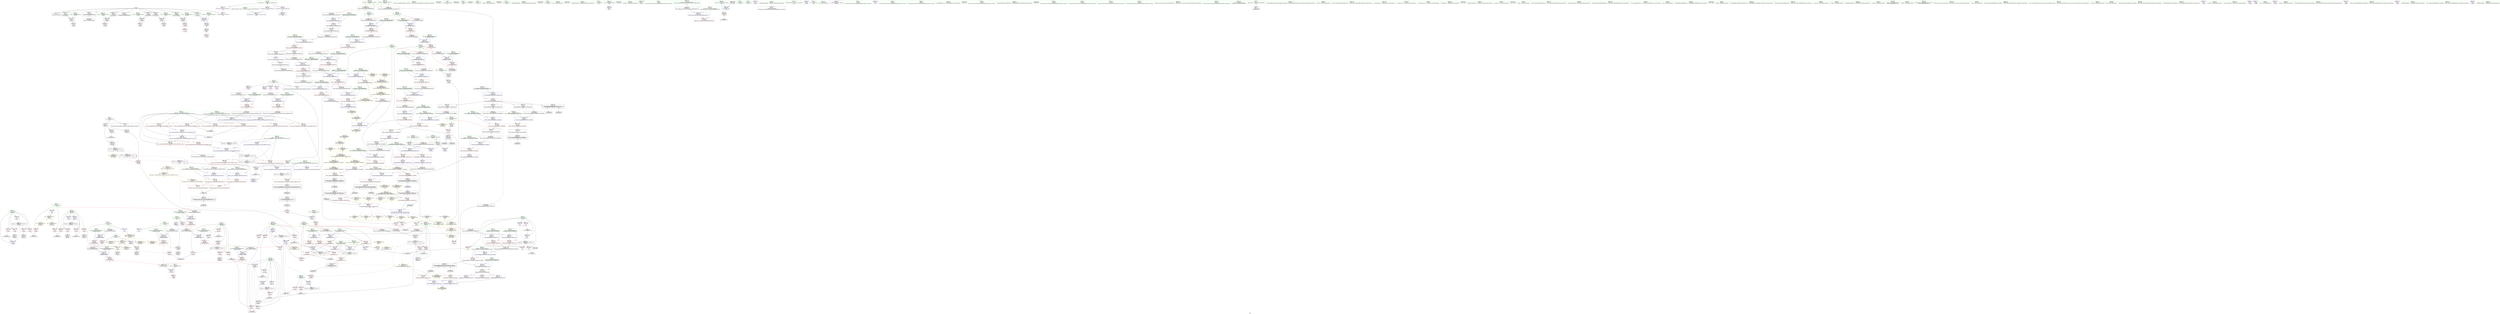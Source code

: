 digraph "SVFG" {
	label="SVFG";

	Node0x561f42db36d0 [shape=record,color=grey,label="{NodeID: 0\nNullPtr}"];
	Node0x561f42db36d0 -> Node0x561f42dde3a0[style=solid];
	Node0x561f42db36d0 -> Node0x561f42dde4a0[style=solid];
	Node0x561f42db36d0 -> Node0x561f42dde570[style=solid];
	Node0x561f42db36d0 -> Node0x561f42dde640[style=solid];
	Node0x561f42db36d0 -> Node0x561f42dde710[style=solid];
	Node0x561f42db36d0 -> Node0x561f42dde7e0[style=solid];
	Node0x561f42db36d0 -> Node0x561f42dde8b0[style=solid];
	Node0x561f42db36d0 -> Node0x561f42dde980[style=solid];
	Node0x561f42db36d0 -> Node0x561f42ddea50[style=solid];
	Node0x561f42db36d0 -> Node0x561f42deb700[style=solid];
	Node0x561f42dec010 [shape=record,color=yellow,style=double,label="{NodeID: 775\n34V_1 = ENCHI(MR_34V_0)\npts\{24 \}\nFun[main]|{<s0>44|<s1>47}}"];
	Node0x561f42dec010:s0 -> Node0x561f42e23c40[style=dashed,color=red];
	Node0x561f42dec010:s1 -> Node0x561f42e216a0[style=dashed,color=red];
	Node0x561f42df08e0 [shape=record,color=blue,label="{NodeID: 443\n654\<--648\n__first.addr\<--__first\n_ZSt13__max_elementIPiN9__gnu_cxx5__ops15_Iter_less_iterEET_S4_S4_T0_\n}"];
	Node0x561f42df08e0 -> Node0x561f42de94c0[style=dashed];
	Node0x561f42df08e0 -> Node0x561f42de9590[style=dashed];
	Node0x561f42df08e0 -> Node0x561f42de9660[style=dashed];
	Node0x561f42df08e0 -> Node0x561f42de9730[style=dashed];
	Node0x561f42df08e0 -> Node0x561f42df0c20[style=dashed];
	Node0x561f42df08e0 -> Node0x561f42e1f9f0[style=dashed];
	Node0x561f42de60c0 [shape=record,color=red,label="{NodeID: 277\n287\<--242\n\<--r\n_Z6greedyi\n}"];
	Node0x561f42de60c0 -> Node0x561f42e002a0[style=solid];
	Node0x561f42dd6b30 [shape=record,color=green,label="{NodeID: 111\n550\<--551\n_ZNSt11_Tuple_implILm1EJRiEE7_M_headERS1_\<--_ZNSt11_Tuple_implILm1EJRiEE7_M_headERS1__field_insensitive\n}"];
	Node0x561f42e65f70 [shape=record,color=black,label="{NodeID: 1052\n81 = PHI()\n}"];
	Node0x561f42e21400 [shape=record,color=yellow,style=double,label="{NodeID: 720\n120V_1 = ENCHI(MR_120V_0)\npts\{3860000 3860001 \}\nFun[_Z5solvev]|{<s0>28}}"];
	Node0x561f42e21400:s0 -> Node0x561f42e22f90[style=dashed,color=red];
	Node0x561f42ddfe60 [shape=record,color=blue,label="{NodeID: 388\n140\<--139\nx.addr\<--x\n_Z2_WRKi\n}"];
	Node0x561f42ddfe60 -> Node0x561f42de53c0[style=dashed];
	Node0x561f42ddb030 [shape=record,color=purple,label="{NodeID: 222\n185\<--25\narrayidx\<--p\n_Z5inputv\n|{<s0>11}}"];
	Node0x561f42ddb030:s0 -> Node0x561f42e68760[style=solid,color=red];
	Node0x561f42dd7540 [shape=record,color=green,label="{NodeID: 56\n203\<--204\nhead.addr\<--head.addr_field_insensitive\n_Z1RIiJiiEEvRT_DpRT0_\n}"];
	Node0x561f42dd7540 -> Node0x561f42de5a40[style=solid];
	Node0x561f42dd7540 -> Node0x561f42de01a0[style=solid];
	Node0x561f42e383e0 [shape=record,color=yellow,style=double,label="{NodeID: 997\n114V_2 = CSCHI(MR_114V_1)\npts\{3840000 \}\nCS[]|{<s0>25}}"];
	Node0x561f42e383e0:s0 -> Node0x561f42e22da0[style=dashed,color=red];
	Node0x561f42e2cdb0 [shape=record,color=yellow,style=double,label="{NodeID: 831\n22V_1 = ENCHI(MR_22V_0)\npts\{3840000 3880000 \}\nFun[_ZNSt10_Head_baseILm0ERiLb0EE7_M_headERS1_]}"];
	Node0x561f42e2cdb0 -> Node0x561f42deaec0[style=dashed];
	Node0x561f42de8e40 [shape=record,color=red,label="{NodeID: 333\n600\<--592\n\<--i\nmain\n}"];
	Node0x561f42de8e40 -> Node0x561f42e00ba0[style=solid];
	Node0x561f42dde640 [shape=record,color=black,label="{NodeID: 167\n113\<--3\nx\<--dummyVal\n_Z2_RRc\n0th arg _Z2_RRc }"];
	Node0x561f42dde640 -> Node0x561f42ddfcc0[style=solid];
	Node0x561f42dc0e40 [shape=record,color=green,label="{NodeID: 1\n7\<--1\n__dso_handle\<--dummyObj\nGlob }"];
	Node0x561f42df09b0 [shape=record,color=blue,label="{NodeID: 444\n656\<--649\n__last.addr\<--__last\n_ZSt13__max_elementIPiN9__gnu_cxx5__ops15_Iter_less_iterEET_S4_S4_T0_\n}"];
	Node0x561f42df09b0 -> Node0x561f42de99a0[style=dashed];
	Node0x561f42df09b0 -> Node0x561f42de9a70[style=dashed];
	Node0x561f42de6190 [shape=record,color=red,label="{NodeID: 278\n291\<--242\n\<--r\n_Z6greedyi\n}"];
	Node0x561f42de6190 -> Node0x561f42dff3a0[style=solid];
	Node0x561f42dd6c30 [shape=record,color=green,label="{NodeID: 112\n562\<--563\nhead.addr\<--head.addr_field_insensitive\n_Z1WIiJiEEvRKT_DpRKT0_\n}"];
	Node0x561f42dd6c30 -> Node0x561f42de8a30[style=solid];
	Node0x561f42dd6c30 -> Node0x561f42df0190[style=solid];
	Node0x561f42e66070 [shape=record,color=black,label="{NodeID: 1053\n163 = PHI()\n}"];
	Node0x561f42e214e0 [shape=record,color=yellow,style=double,label="{NodeID: 721\n48V_1 = ENCHI(MR_48V_0)\npts\{20 \}\nFun[_Z5solvev]|{<s0>23|<s1>26}}"];
	Node0x561f42e214e0:s0 -> Node0x561f42e1b5a0[style=dashed,color=red];
	Node0x561f42e214e0:s1 -> Node0x561f42e1b5a0[style=dashed,color=red];
	Node0x561f42ddff30 [shape=record,color=blue,label="{NodeID: 389\n157\<--156\nx.addr\<--x\n_Z2_WRKx\n}"];
	Node0x561f42ddff30 -> Node0x561f42de5560[style=dashed];
	Node0x561f42ddb100 [shape=record,color=purple,label="{NodeID: 223\n404\<--25\narrayidx\<--p\n_Z5solvev\n}"];
	Node0x561f42ddb100 -> Node0x561f42de7ed0[style=solid];
	Node0x561f42dd7610 [shape=record,color=green,label="{NodeID: 57\n205\<--206\ntail.addr\<--tail.addr_field_insensitive\n_Z1RIiJiiEEvRT_DpRT0_\n}"];
	Node0x561f42dd7610 -> Node0x561f42de5b10[style=solid];
	Node0x561f42dd7610 -> Node0x561f42de0270[style=solid];
	Node0x561f42e38540 [shape=record,color=yellow,style=double,label="{NodeID: 998\n98V_2 = CSCHI(MR_98V_1)\npts\{374 \}\nCS[]|{|<s1>28}}"];
	Node0x561f42e38540 -> Node0x561f42de7c60[style=dashed];
	Node0x561f42e38540:s1 -> Node0x561f42defff0[style=dashed,color=red];
	Node0x561f42de8f10 [shape=record,color=red,label="{NodeID: 334\n615\<--592\n\<--i\nmain\n}"];
	Node0x561f42de8f10 -> Node0x561f42e00ea0[style=solid];
	Node0x561f42dde710 [shape=record,color=black,label="{NodeID: 168\n124\<--3\nx\<--dummyVal\n_Z2_RPc\n0th arg _Z2_RPc }"];
	Node0x561f42dde710 -> Node0x561f42ddfd90[style=solid];
	Node0x561f42dc0ed0 [shape=record,color=green,label="{NodeID: 2\n8\<--1\n.str\<--dummyObj\nGlob }"];
	Node0x561f42df0a80 [shape=record,color=blue,label="{NodeID: 445\n650\<--666\nretval\<--\n_ZSt13__max_elementIPiN9__gnu_cxx5__ops15_Iter_less_iterEET_S4_S4_T0_\n}"];
	Node0x561f42df0a80 -> Node0x561f42e1f4f0[style=dashed];
	Node0x561f42de6260 [shape=record,color=red,label="{NodeID: 279\n299\<--242\n\<--r\n_Z6greedyi\n}"];
	Node0x561f42de6260 -> Node0x561f42dff9a0[style=solid];
	Node0x561f42dd6d00 [shape=record,color=green,label="{NodeID: 113\n564\<--565\ntail.addr\<--tail.addr_field_insensitive\n_Z1WIiJiEEvRKT_DpRKT0_\n}"];
	Node0x561f42dd6d00 -> Node0x561f42de8b00[style=solid];
	Node0x561f42dd6d00 -> Node0x561f42df0260[style=solid];
	Node0x561f42e66170 [shape=record,color=black,label="{NodeID: 1054\n97 = PHI()\n}"];
	Node0x561f42e215c0 [shape=record,color=yellow,style=double,label="{NodeID: 722\n89V_1 = ENCHI(MR_89V_0)\npts\{22 \}\nFun[_Z5solvev]}"];
	Node0x561f42e215c0 -> Node0x561f42de4d40[style=dashed];
	Node0x561f42de0000 [shape=record,color=blue,label="{NodeID: 390\n172\<--19\ni\<--\n_Z5inputv\n}"];
	Node0x561f42de0000 -> Node0x561f42e1ccf0[style=dashed];
	Node0x561f42ddb1d0 [shape=record,color=purple,label="{NodeID: 224\n188\<--27\narrayidx2\<--b\n_Z5inputv\n|{<s0>11}}"];
	Node0x561f42ddb1d0:s0 -> Node0x561f42e68970[style=solid,color=red];
	Node0x561f42dd76e0 [shape=record,color=green,label="{NodeID: 58\n207\<--208\ntail.addr2\<--tail.addr2_field_insensitive\n_Z1RIiJiiEEvRT_DpRT0_\n}"];
	Node0x561f42dd76e0 -> Node0x561f42de5be0[style=solid];
	Node0x561f42dd76e0 -> Node0x561f42de0340[style=solid];
	Node0x561f42e386a0 [shape=record,color=yellow,style=double,label="{NodeID: 999\n100V_2 = CSCHI(MR_100V_1)\npts\{376 \}\nCS[]|{<s0>28}}"];
	Node0x561f42e386a0:s0 -> Node0x561f42defff0[style=dashed,color=red];
	Node0x561f42dfeaa0 [shape=record,color=grey,label="{NodeID: 667\n277 = Binary(275, 276, )\n}"];
	Node0x561f42dfeaa0 -> Node0x561f42dfeda0[style=solid];
	Node0x561f42de8fe0 [shape=record,color=red,label="{NodeID: 335\n619\<--592\n\<--i\nmain\n}"];
	Node0x561f42dde7e0 [shape=record,color=black,label="{NodeID: 169\n156\<--3\nx\<--dummyVal\n_Z2_WRKx\n0th arg _Z2_WRKx }"];
	Node0x561f42dde7e0 -> Node0x561f42ddff30[style=solid];
	Node0x561f42dc1180 [shape=record,color=green,label="{NodeID: 3\n10\<--1\n.str.1\<--dummyObj\nGlob }"];
	Node0x561f42df0b50 [shape=record,color=blue,label="{NodeID: 446\n658\<--669\n__result\<--\n_ZSt13__max_elementIPiN9__gnu_cxx5__ops15_Iter_less_iterEET_S4_S4_T0_\n}"];
	Node0x561f42df0b50 -> Node0x561f42de9b40[style=dashed];
	Node0x561f42df0b50 -> Node0x561f42de9c10[style=dashed];
	Node0x561f42df0b50 -> Node0x561f42df0cf0[style=dashed];
	Node0x561f42df0b50 -> Node0x561f42e1d1f0[style=dashed];
	Node0x561f42df0b50 -> Node0x561f42e1fef0[style=dashed];
	Node0x561f42de6330 [shape=record,color=red,label="{NodeID: 280\n282\<--244\n\<--q\n_Z6greedyi\n}"];
	Node0x561f42de6330 -> Node0x561f42dff220[style=solid];
	Node0x561f42ddb830 [shape=record,color=green,label="{NodeID: 114\n572\<--573\nputchar\<--putchar_field_insensitive\n}"];
	Node0x561f42e66270 [shape=record,color=black,label="{NodeID: 1055\n57 = PHI()\n}"];
	Node0x561f42e216a0 [shape=record,color=yellow,style=double,label="{NodeID: 723\n34V_1 = ENCHI(MR_34V_0)\npts\{24 \}\nFun[_Z5solvev]}"];
	Node0x561f42e216a0 -> Node0x561f42de4ee0[style=dashed];
	Node0x561f42de00d0 [shape=record,color=blue,label="{NodeID: 391\n172\<--194\ni\<--inc\n_Z5inputv\n}"];
	Node0x561f42de00d0 -> Node0x561f42e1ccf0[style=dashed];
	Node0x561f42ddb2a0 [shape=record,color=purple,label="{NodeID: 225\n413\<--27\narrayidx4\<--b\n_Z5solvev\n}"];
	Node0x561f42ddb2a0 -> Node0x561f42de8070[style=solid];
	Node0x561f42dd77b0 [shape=record,color=green,label="{NodeID: 59\n221\<--222\nhead.addr\<--head.addr_field_insensitive\n_Z1RIiJiEEvRT_DpRT0_\n}"];
	Node0x561f42dd77b0 -> Node0x561f42de5cb0[style=solid];
	Node0x561f42dd77b0 -> Node0x561f42de0410[style=solid];
	Node0x561f42e38780 [shape=record,color=yellow,style=double,label="{NodeID: 1000\n102V_2 = CSCHI(MR_102V_1)\npts\{378 \}\nCS[]|{<s0>28}}"];
	Node0x561f42e38780:s0 -> Node0x561f42defff0[style=dashed,color=red];
	Node0x561f42dfec20 [shape=record,color=grey,label="{NodeID: 668\n273 = Binary(272, 271, )\n}"];
	Node0x561f42dfec20 -> Node0x561f42de0a90[style=solid];
	Node0x561f42de90b0 [shape=record,color=red,label="{NodeID: 336\n624\<--592\n\<--i\nmain\n}"];
	Node0x561f42de90b0 -> Node0x561f42dffca0[style=solid];
	Node0x561f42dde8b0 [shape=record,color=black,label="{NodeID: 170\n513\<--3\n\<--dummyVal\n_ZSt3tieIJiiEESt5tupleIJDpRT_EES3_\n}"];
	Node0x561f42dc1210 [shape=record,color=green,label="{NodeID: 4\n12\<--1\n.str.2\<--dummyObj\nGlob }"];
	Node0x561f42dec3c0 [shape=record,color=yellow,style=double,label="{NodeID: 779\n154V_1 = ENCHI(MR_154V_0)\npts\{591 \}\nFun[main]}"];
	Node0x561f42dec3c0 -> Node0x561f42de8d70[style=dashed];
	Node0x561f42df0c20 [shape=record,color=blue,label="{NodeID: 447\n654\<--673\n__first.addr\<--incdec.ptr\n_ZSt13__max_elementIPiN9__gnu_cxx5__ops15_Iter_less_iterEET_S4_S4_T0_\n}"];
	Node0x561f42df0c20 -> Node0x561f42de9730[style=dashed];
	Node0x561f42df0c20 -> Node0x561f42de9800[style=dashed];
	Node0x561f42df0c20 -> Node0x561f42de98d0[style=dashed];
	Node0x561f42df0c20 -> Node0x561f42df0c20[style=dashed];
	Node0x561f42df0c20 -> Node0x561f42e1f9f0[style=dashed];
	Node0x561f42de6400 [shape=record,color=red,label="{NodeID: 281\n257\<--246\n\<--i\n_Z6greedyi\n}"];
	Node0x561f42de6400 -> Node0x561f42dffe20[style=solid];
	Node0x561f42ddb930 [shape=record,color=green,label="{NodeID: 115\n576\<--577\n_Z1WIiJEEvRKT_DpRKT0_\<--_Z1WIiJEEvRKT_DpRKT0__field_insensitive\n}"];
	Node0x561f42e66370 [shape=record,color=black,label="{NodeID: 1056\n744 = PHI()\n}"];
	Node0x561f42de01a0 [shape=record,color=blue,label="{NodeID: 392\n203\<--200\nhead.addr\<--head\n_Z1RIiJiiEEvRT_DpRT0_\n}"];
	Node0x561f42de01a0 -> Node0x561f42de5a40[style=dashed];
	Node0x561f42ddb370 [shape=record,color=purple,label="{NodeID: 226\n263\<--29\narrayidx\<--cp\n_Z6greedyi\n}"];
	Node0x561f42ddb370 -> Node0x561f42de6c20[style=solid];
	Node0x561f42dd7880 [shape=record,color=green,label="{NodeID: 60\n223\<--224\ntail.addr\<--tail.addr_field_insensitive\n_Z1RIiJiEEvRT_DpRT0_\n}"];
	Node0x561f42dd7880 -> Node0x561f42de5d80[style=solid];
	Node0x561f42dd7880 -> Node0x561f42de04e0[style=solid];
	Node0x561f42e38860 [shape=record,color=yellow,style=double,label="{NodeID: 1001\n30V_2 = CSCHI(MR_30V_1)\npts\{380 \}\nCS[]|{<s0>28}}"];
	Node0x561f42e38860:s0 -> Node0x561f42defff0[style=dashed,color=red];
	Node0x561f42dfeda0 [shape=record,color=grey,label="{NodeID: 669\n279 = Binary(278, 277, )\n}"];
	Node0x561f42dfeda0 -> Node0x561f42de0b60[style=solid];
	Node0x561f42de9180 [shape=record,color=red,label="{NodeID: 337\n611\<--610\n\<--arrayidx\nmain\n}"];
	Node0x561f42dde980 [shape=record,color=black,label="{NodeID: 171\n514\<--3\n\<--dummyVal\n_ZSt3tieIJiiEESt5tupleIJDpRT_EES3_\n|{<s0>34}}"];
	Node0x561f42dde980:s0 -> Node0x561f42e66c00[style=solid,color=red];
	Node0x561f42dc12a0 [shape=record,color=green,label="{NodeID: 5\n14\<--1\n.str.3\<--dummyObj\nGlob }"];
	Node0x561f42df0cf0 [shape=record,color=blue,label="{NodeID: 448\n658\<--684\n__result\<--\n_ZSt13__max_elementIPiN9__gnu_cxx5__ops15_Iter_less_iterEET_S4_S4_T0_\n}"];
	Node0x561f42df0cf0 -> Node0x561f42e1d1f0[style=dashed];
	Node0x561f42de64d0 [shape=record,color=red,label="{NodeID: 282\n261\<--246\n\<--i\n_Z6greedyi\n}"];
	Node0x561f42de64d0 -> Node0x561f42ddf160[style=solid];
	Node0x561f42ddba30 [shape=record,color=green,label="{NodeID: 116\n579\<--580\nmain\<--main_field_insensitive\n}"];
	Node0x561f42e66470 [shape=record,color=black,label="{NodeID: 1057\n108 = PHI()\n}"];
	Node0x561f42de0270 [shape=record,color=blue,label="{NodeID: 393\n205\<--201\ntail.addr\<--tail\n_Z1RIiJiiEEvRT_DpRT0_\n}"];
	Node0x561f42de0270 -> Node0x561f42de5b10[style=dashed];
	Node0x561f42ddb440 [shape=record,color=purple,label="{NodeID: 227\n407\<--29\narrayidx2\<--cp\n_Z5solvev\n}"];
	Node0x561f42ddb440 -> Node0x561f42de7fa0[style=solid];
	Node0x561f42ddb440 -> Node0x561f42de1860[style=solid];
	Node0x561f42dd7950 [shape=record,color=green,label="{NodeID: 61\n231\<--232\n_Z1RIiJEEvRT_DpRT0_\<--_Z1RIiJEEvRT_DpRT0__field_insensitive\n}"];
	Node0x561f42e38940 [shape=record,color=yellow,style=double,label="{NodeID: 1002\n116V_2 = CSCHI(MR_116V_1)\npts\{3880000 \}\nCS[]|{<s0>28}}"];
	Node0x561f42e38940:s0 -> Node0x561f42e22da0[style=dashed,color=red];
	Node0x561f42dfef20 [shape=record,color=grey,label="{NodeID: 670\n194 = Binary(193, 195, )\n}"];
	Node0x561f42dfef20 -> Node0x561f42de00d0[style=solid];
	Node0x561f42de9250 [shape=record,color=red,label="{NodeID: 338\n634\<--631\n\<--head.addr\n_Z1RIiJEEvRT_DpRT0_\n|{<s0>48}}"];
	Node0x561f42de9250:s0 -> Node0x561f42e62f60[style=solid,color=red];
	Node0x561f42ddea50 [shape=record,color=black,label="{NodeID: 172\n583\<--3\nargv\<--dummyVal\nmain\n1st arg main }"];
	Node0x561f42ddea50 -> Node0x561f42df04d0[style=solid];
	Node0x561f42dc1b70 [shape=record,color=green,label="{NodeID: 6\n16\<--1\n.str.4\<--dummyObj\nGlob }"];
	Node0x561f42df0dc0 [shape=record,color=blue,label="{NodeID: 449\n650\<--688\nretval\<--\n_ZSt13__max_elementIPiN9__gnu_cxx5__ops15_Iter_less_iterEET_S4_S4_T0_\n}"];
	Node0x561f42df0dc0 -> Node0x561f42e1f4f0[style=dashed];
	Node0x561f42de65a0 [shape=record,color=red,label="{NodeID: 283\n290\<--246\n\<--i\n_Z6greedyi\n}"];
	Node0x561f42de65a0 -> Node0x561f42dff3a0[style=solid];
	Node0x561f42ddbb30 [shape=record,color=green,label="{NodeID: 117\n584\<--585\nretval\<--retval_field_insensitive\nmain\n}"];
	Node0x561f42ddbb30 -> Node0x561f42df0330[style=solid];
	Node0x561f42e66570 [shape=record,color=black,label="{NodeID: 1058\n119 = PHI()\n}"];
	Node0x561f42de0340 [shape=record,color=blue,label="{NodeID: 394\n207\<--202\ntail.addr2\<--tail1\n_Z1RIiJiiEEvRT_DpRT0_\n}"];
	Node0x561f42de0340 -> Node0x561f42de5be0[style=dashed];
	Node0x561f42ddb510 [shape=record,color=purple,label="{NodeID: 228\n416\<--32\narrayidx6\<--cb\n_Z5solvev\n}"];
	Node0x561f42ddb510 -> Node0x561f42de8140[style=solid];
	Node0x561f42ddb510 -> Node0x561f42de1930[style=solid];
	Node0x561f42dd7a50 [shape=record,color=green,label="{NodeID: 62\n234\<--235\n_Z6greedyi\<--_Z6greedyi_field_insensitive\n}"];
	Node0x561f42e38aa0 [shape=record,color=yellow,style=double,label="{NodeID: 1003\n98V_3 = CSCHI(MR_98V_2)\npts\{374 \}\nCS[]}"];
	Node0x561f42e38aa0 -> Node0x561f42de7d30[style=dashed];
	Node0x561f42dff0a0 [shape=record,color=grey,label="{NodeID: 671\n409 = Binary(408, 195, )\n}"];
	Node0x561f42dff0a0 -> Node0x561f42de1860[style=solid];
	Node0x561f42de9320 [shape=record,color=red,label="{NodeID: 339\n645\<--642\n\<--__t.addr\n_ZSt7forwardIRiEOT_RNSt16remove_referenceIS1_E4typeE\n}"];
	Node0x561f42de9320 -> Node0x561f42dd9b10[style=solid];
	Node0x561f42ddeb20 [shape=record,color=black,label="{NodeID: 173\n581\<--19\nmain_ret\<--\nmain\n}"];
	Node0x561f42dc1c30 [shape=record,color=green,label="{NodeID: 7\n19\<--1\n\<--dummyObj\nCan only get source location for instruction, argument, global var or function.}"];
	Node0x561f42dec690 [shape=record,color=yellow,style=double,label="{NodeID: 782\n160V_1 = ENCHI(MR_160V_0)\npts\{20 22 260000 280000 \}\nFun[main]|{<s0>47|<s1>47|<s2>47|<s3>47}}"];
	Node0x561f42dec690:s0 -> Node0x561f42e214e0[style=dashed,color=red];
	Node0x561f42dec690:s1 -> Node0x561f42e215c0[style=dashed,color=red];
	Node0x561f42dec690:s2 -> Node0x561f42e21f60[style=dashed,color=red];
	Node0x561f42dec690:s3 -> Node0x561f42e22040[style=dashed,color=red];
	Node0x561f42df0e90 [shape=record,color=blue,label="{NodeID: 450\n701\<--698\nthis.addr\<--this\n_ZNK9__gnu_cxx5__ops15_Iter_less_iterclIPiS3_EEbT_T0_\n}"];
	Node0x561f42df0e90 -> Node0x561f42de9ce0[style=dashed];
	Node0x561f42de6670 [shape=record,color=red,label="{NodeID: 284\n303\<--246\n\<--i\n_Z6greedyi\n}"];
	Node0x561f42de6670 -> Node0x561f42dff6a0[style=solid];
	Node0x561f42ddbc00 [shape=record,color=green,label="{NodeID: 118\n586\<--587\nargc.addr\<--argc.addr_field_insensitive\nmain\n}"];
	Node0x561f42ddbc00 -> Node0x561f42de8bd0[style=solid];
	Node0x561f42ddbc00 -> Node0x561f42df0400[style=solid];
	Node0x561f42e66670 [shape=record,color=black,label="{NodeID: 1059\n499 = PHI(373, 377, )\n1st arg _ZSt3tieIJiiEESt5tupleIJDpRT_EES3_ }"];
	Node0x561f42e66670 -> Node0x561f42defcb0[style=solid];
	Node0x561f42e21a20 [shape=record,color=yellow,style=double,label="{NodeID: 727\n98V_1 = ENCHI(MR_98V_0)\npts\{374 \}\nFun[_Z5solvev]|{<s0>25}}"];
	Node0x561f42e21a20:s0 -> Node0x561f42defff0[style=dashed,color=red];
	Node0x561f42de0410 [shape=record,color=blue,label="{NodeID: 395\n221\<--219\nhead.addr\<--head\n_Z1RIiJiEEvRT_DpRT0_\n}"];
	Node0x561f42de0410 -> Node0x561f42de5cb0[style=dashed];
	Node0x561f42ddb5e0 [shape=record,color=purple,label="{NodeID: 229\n427\<--32\n\<--cb\n_Z5solvev\n}"];
	Node0x561f42dd7b50 [shape=record,color=green,label="{NodeID: 63\n238\<--239\nretval\<--retval_field_insensitive\n_Z6greedyi\n|{|<s1>17}}"];
	Node0x561f42dd7b50 -> Node0x561f42ddf090[style=solid];
	Node0x561f42dd7b50:s1 -> Node0x561f42e642c0[style=solid,color=red];
	Node0x561f42e38c00 [shape=record,color=yellow,style=double,label="{NodeID: 1004\n100V_3 = CSCHI(MR_100V_2)\npts\{376 \}\nCS[]}"];
	Node0x561f42dff220 [shape=record,color=grey,label="{NodeID: 672\n283 = Binary(282, 281, )\n}"];
	Node0x561f42dff220 -> Node0x561f42de0c30[style=solid];
	Node0x561f42de93f0 [shape=record,color=red,label="{NodeID: 340\n691\<--650\n\<--retval\n_ZSt13__max_elementIPiN9__gnu_cxx5__ops15_Iter_less_iterEET_S4_S4_T0_\n}"];
	Node0x561f42de93f0 -> Node0x561f42dd9be0[style=solid];
	Node0x561f42ddebf0 [shape=record,color=black,label="{NodeID: 174\n30\<--29\n\<--cp\nCan only get source location for instruction, argument, global var or function.}"];
	Node0x561f42dc1cf0 [shape=record,color=green,label="{NodeID: 8\n37\<--1\n.str.5\<--dummyObj\nGlob }"];
	Node0x561f42df0f60 [shape=record,color=blue,label="{NodeID: 451\n703\<--699\n__it1.addr\<--__it1\n_ZNK9__gnu_cxx5__ops15_Iter_less_iterclIPiS3_EEbT_T0_\n}"];
	Node0x561f42df0f60 -> Node0x561f42de9db0[style=dashed];
	Node0x561f42de6740 [shape=record,color=red,label="{NodeID: 285\n272\<--248\n\<--x\n_Z6greedyi\n}"];
	Node0x561f42de6740 -> Node0x561f42dfec20[style=solid];
	Node0x561f42ddbcd0 [shape=record,color=green,label="{NodeID: 119\n588\<--589\nargv.addr\<--argv.addr_field_insensitive\nmain\n}"];
	Node0x561f42ddbcd0 -> Node0x561f42de8ca0[style=solid];
	Node0x561f42ddbcd0 -> Node0x561f42df04d0[style=solid];
	Node0x561f42e66970 [shape=record,color=black,label="{NodeID: 1060\n500 = PHI(375, 379, )\n2nd arg _ZSt3tieIJiiEESt5tupleIJDpRT_EES3_ }"];
	Node0x561f42e66970 -> Node0x561f42defd80[style=solid];
	Node0x561f42e21b00 [shape=record,color=yellow,style=double,label="{NodeID: 728\n100V_1 = ENCHI(MR_100V_0)\npts\{376 \}\nFun[_Z5solvev]|{<s0>25}}"];
	Node0x561f42e21b00:s0 -> Node0x561f42defff0[style=dashed,color=red];
	Node0x561f42de04e0 [shape=record,color=blue,label="{NodeID: 396\n223\<--220\ntail.addr\<--tail\n_Z1RIiJiEEvRT_DpRT0_\n}"];
	Node0x561f42de04e0 -> Node0x561f42de5d80[style=dashed];
	Node0x561f42ddb6b0 [shape=record,color=purple,label="{NodeID: 230\n430\<--32\n\<--cb\n_Z5solvev\n|{<s0>22}}"];
	Node0x561f42ddb6b0:s0 -> Node0x561f42e675d0[style=solid,color=red];
	Node0x561f42dd7c20 [shape=record,color=green,label="{NodeID: 64\n240\<--241\nt.addr\<--t.addr_field_insensitive\n_Z6greedyi\n|{|<s4>16|<s5>17}}"];
	Node0x561f42dd7c20 -> Node0x561f42de5e50[style=solid];
	Node0x561f42dd7c20 -> Node0x561f42de5f20[style=solid];
	Node0x561f42dd7c20 -> Node0x561f42de05b0[style=solid];
	Node0x561f42dd7c20 -> Node0x561f42de0dd0[style=solid];
	Node0x561f42dd7c20:s4 -> Node0x561f42e674c0[style=solid,color=red];
	Node0x561f42dd7c20:s5 -> Node0x561f42e643d0[style=solid,color=red];
	Node0x561f42e38ce0 [shape=record,color=yellow,style=double,label="{NodeID: 1005\n102V_3 = CSCHI(MR_102V_2)\npts\{378 \}\nCS[]|{|<s1>30}}"];
	Node0x561f42e38ce0 -> Node0x561f42de7e00[style=dashed];
	Node0x561f42e38ce0:s1 -> Node0x561f42e1aa60[style=dashed,color=red];
	Node0x561f42dff3a0 [shape=record,color=grey,label="{NodeID: 673\n292 = Binary(291, 290, )\n}"];
	Node0x561f42dff3a0 -> Node0x561f42de0d00[style=solid];
	Node0x561f42de94c0 [shape=record,color=red,label="{NodeID: 341\n662\<--654\n\<--__first.addr\n_ZSt13__max_elementIPiN9__gnu_cxx5__ops15_Iter_less_iterEET_S4_S4_T0_\n}"];
	Node0x561f42de94c0 -> Node0x561f42e00720[style=solid];
	Node0x561f42ddecf0 [shape=record,color=black,label="{NodeID: 175\n34\<--32\n\<--cb\nCan only get source location for instruction, argument, global var or function.}"];
	Node0x561f42dc1db0 [shape=record,color=green,label="{NodeID: 9\n39\<--1\n.str.6\<--dummyObj\nGlob }"];
	Node0x561f42dec8e0 [shape=record,color=yellow,style=double,label="{NodeID: 784\n52V_1 = ENCHI(MR_52V_0)\npts\{241 \}\nFun[_ZSt3minIiERKT_S2_S2_]}"];
	Node0x561f42dec8e0 -> Node0x561f42de72a0[style=dashed];
	Node0x561f42df1030 [shape=record,color=blue,label="{NodeID: 452\n705\<--700\n__it2.addr\<--__it2\n_ZNK9__gnu_cxx5__ops15_Iter_less_iterclIPiS3_EEbT_T0_\n}"];
	Node0x561f42df1030 -> Node0x561f42de9e80[style=dashed];
	Node0x561f42de6810 [shape=record,color=red,label="{NodeID: 286\n281\<--248\n\<--x\n_Z6greedyi\n}"];
	Node0x561f42de6810 -> Node0x561f42dff220[style=solid];
	Node0x561f42ddbda0 [shape=record,color=green,label="{NodeID: 120\n590\<--591\nn_case\<--n_case_field_insensitive\nmain\n|{|<s1>43}}"];
	Node0x561f42ddbda0 -> Node0x561f42de8d70[style=solid];
	Node0x561f42ddbda0:s1 -> Node0x561f42e67820[style=solid,color=red];
	Node0x561f42e66af0 [shape=record,color=black,label="{NodeID: 1061\n846 = PHI(544, )\n0th arg _ZNSt11_Tuple_implILm0EJRiS0_EE7_M_tailERS1_ }"];
	Node0x561f42e66af0 -> Node0x561f42df1e00[style=solid];
	Node0x561f42e21be0 [shape=record,color=yellow,style=double,label="{NodeID: 729\n102V_1 = ENCHI(MR_102V_0)\npts\{378 \}\nFun[_Z5solvev]|{<s0>25}}"];
	Node0x561f42e21be0:s0 -> Node0x561f42defff0[style=dashed,color=red];
	Node0x561f42de05b0 [shape=record,color=blue,label="{NodeID: 397\n240\<--237\nt.addr\<--t\n_Z6greedyi\n}"];
	Node0x561f42de05b0 -> Node0x561f42dc4bd0[style=dashed];
	Node0x561f42de3b40 [shape=record,color=purple,label="{NodeID: 231\n457\<--37\n\<--.str.5\n_Z5solvev\n}"];
	Node0x561f42dd7cf0 [shape=record,color=green,label="{NodeID: 65\n242\<--243\nr\<--r_field_insensitive\n_Z6greedyi\n}"];
	Node0x561f42dd7cf0 -> Node0x561f42de5ff0[style=solid];
	Node0x561f42dd7cf0 -> Node0x561f42de60c0[style=solid];
	Node0x561f42dd7cf0 -> Node0x561f42de6190[style=solid];
	Node0x561f42dd7cf0 -> Node0x561f42de6260[style=solid];
	Node0x561f42dd7cf0 -> Node0x561f42de0680[style=solid];
	Node0x561f42dd7cf0 -> Node0x561f42de0b60[style=solid];
	Node0x561f42dd7cf0 -> Node0x561f42de0d00[style=solid];
	Node0x561f42dd7cf0 -> Node0x561f42de0ea0[style=solid];
	Node0x561f42e38dc0 [shape=record,color=yellow,style=double,label="{NodeID: 1006\n30V_3 = CSCHI(MR_30V_2)\npts\{380 \}\nCS[]|{<s0>30}}"];
	Node0x561f42e38dc0:s0 -> Node0x561f42e1ab70[style=dashed,color=red];
	Node0x561f42dff520 [shape=record,color=grey,label="{NodeID: 674\n295 = Binary(294, 195, )\n}"];
	Node0x561f42dff520 -> Node0x561f42de0dd0[style=solid];
	Node0x561f42de9590 [shape=record,color=red,label="{NodeID: 342\n666\<--654\n\<--__first.addr\n_ZSt13__max_elementIPiN9__gnu_cxx5__ops15_Iter_less_iterEET_S4_S4_T0_\n}"];
	Node0x561f42de9590 -> Node0x561f42df0a80[style=solid];
	Node0x561f42ddedf0 [shape=record,color=black,label="{NodeID: 176\n58\<--59\n\<--_ZNSt8ios_base4InitD1Ev\nCan only get source location for instruction, argument, global var or function.}"];
	Node0x561f42dc1e70 [shape=record,color=green,label="{NodeID: 10\n41\<--1\n__PRETTY_FUNCTION__._Z5solvev\<--dummyObj\nGlob }"];
	Node0x561f42dec9f0 [shape=record,color=yellow,style=double,label="{NodeID: 785\n60V_1 = ENCHI(MR_60V_0)\npts\{249 \}\nFun[_ZSt3minIiERKT_S2_S2_]}"];
	Node0x561f42dec9f0 -> Node0x561f42de7370[style=dashed];
	Node0x561f42df1100 [shape=record,color=blue,label="{NodeID: 453\n721\<--718\nthis.addr\<--this\n_ZNSt5tupleIJRiS0_EEC2IvLb1EEES0_S0_\n}"];
	Node0x561f42df1100 -> Node0x561f42dea0f0[style=dashed];
	Node0x561f42de68e0 [shape=record,color=red,label="{NodeID: 287\n286\<--248\n\<--x\n_Z6greedyi\n}"];
	Node0x561f42de68e0 -> Node0x561f42e002a0[style=solid];
	Node0x561f42ddbe70 [shape=record,color=green,label="{NodeID: 121\n592\<--593\ni\<--i_field_insensitive\nmain\n}"];
	Node0x561f42ddbe70 -> Node0x561f42de8e40[style=solid];
	Node0x561f42ddbe70 -> Node0x561f42de8f10[style=solid];
	Node0x561f42ddbe70 -> Node0x561f42de8fe0[style=solid];
	Node0x561f42ddbe70 -> Node0x561f42de90b0[style=solid];
	Node0x561f42ddbe70 -> Node0x561f42df05a0[style=solid];
	Node0x561f42ddbe70 -> Node0x561f42df0670[style=solid];
	Node0x561f42e66c00 [shape=record,color=black,label="{NodeID: 1062\n743 = PHI(514, )\n0th arg __clang_call_terminate }"];
	Node0x561f42e21cc0 [shape=record,color=yellow,style=double,label="{NodeID: 730\n30V_1 = ENCHI(MR_30V_0)\npts\{380 \}\nFun[_Z5solvev]|{<s0>25}}"];
	Node0x561f42e21cc0:s0 -> Node0x561f42defff0[style=dashed,color=red];
	Node0x561f42de0680 [shape=record,color=blue,label="{NodeID: 398\n242\<--19\nr\<--\n_Z6greedyi\n}"];
	Node0x561f42de0680 -> Node0x561f42dc4cc0[style=dashed];
	Node0x561f42de3bd0 [shape=record,color=purple,label="{NodeID: 232\n458\<--39\n\<--.str.6\n_Z5solvev\n}"];
	Node0x561f42dd7dc0 [shape=record,color=green,label="{NodeID: 66\n244\<--245\nq\<--q_field_insensitive\n_Z6greedyi\n|{|<s3>17}}"];
	Node0x561f42dd7dc0 -> Node0x561f42de6330[style=solid];
	Node0x561f42dd7dc0 -> Node0x561f42de0750[style=solid];
	Node0x561f42dd7dc0 -> Node0x561f42de0c30[style=solid];
	Node0x561f42dd7dc0:s3 -> Node0x561f42e64510[style=solid,color=red];
	Node0x561f42dff6a0 [shape=record,color=grey,label="{NodeID: 675\n304 = Binary(303, 195, )\n}"];
	Node0x561f42dff6a0 -> Node0x561f42de0f70[style=solid];
	Node0x561f42de9660 [shape=record,color=red,label="{NodeID: 343\n669\<--654\n\<--__first.addr\n_ZSt13__max_elementIPiN9__gnu_cxx5__ops15_Iter_less_iterEET_S4_S4_T0_\n}"];
	Node0x561f42de9660 -> Node0x561f42df0b50[style=solid];
	Node0x561f42ddeef0 [shape=record,color=black,label="{NodeID: 177\n184\<--183\nidxprom\<--\n_Z5inputv\n}"];
	Node0x561f42dc1f70 [shape=record,color=green,label="{NodeID: 11\n43\<--1\n.str.7\<--dummyObj\nGlob }"];
	Node0x561f42df11d0 [shape=record,color=blue,label="{NodeID: 454\n723\<--719\n__a1.addr\<--__a1\n_ZNSt5tupleIJRiS0_EEC2IvLb1EEES0_S0_\n}"];
	Node0x561f42df11d0 -> Node0x561f42dea1c0[style=dashed];
	Node0x561f42de69b0 [shape=record,color=red,label="{NodeID: 288\n298\<--248\n\<--x\n_Z6greedyi\n}"];
	Node0x561f42de69b0 -> Node0x561f42dff9a0[style=solid];
	Node0x561f42ddbf40 [shape=record,color=green,label="{NodeID: 122\n613\<--614\natoi\<--atoi_field_insensitive\n}"];
	Node0x561f42e66d10 [shape=record,color=black,label="{NodeID: 1063\n812 = PHI(791, )\n0th arg _ZNSt10_Head_baseILm1ERiLb0EEC2ES0_ }"];
	Node0x561f42e66d10 -> Node0x561f42df19f0[style=solid];
	Node0x561f42de0750 [shape=record,color=blue,label="{NodeID: 399\n244\<--19\nq\<--\n_Z6greedyi\n}"];
	Node0x561f42de0750 -> Node0x561f42dc51c0[style=dashed];
	Node0x561f42de3ca0 [shape=record,color=purple,label="{NodeID: 233\n459\<--41\n\<--__PRETTY_FUNCTION__._Z5solvev\n_Z5solvev\n}"];
	Node0x561f42dd7e90 [shape=record,color=green,label="{NodeID: 67\n246\<--247\ni\<--i_field_insensitive\n_Z6greedyi\n}"];
	Node0x561f42dd7e90 -> Node0x561f42de6400[style=solid];
	Node0x561f42dd7e90 -> Node0x561f42de64d0[style=solid];
	Node0x561f42dd7e90 -> Node0x561f42de65a0[style=solid];
	Node0x561f42dd7e90 -> Node0x561f42de6670[style=solid];
	Node0x561f42dd7e90 -> Node0x561f42de0820[style=solid];
	Node0x561f42dd7e90 -> Node0x561f42de0f70[style=solid];
	Node0x561f42e39030 [shape=record,color=yellow,style=double,label="{NodeID: 1008\n22V_2 = CSCHI(MR_22V_1)\npts\{3840000 3880000 \}\nCS[]|{<s0>55}}"];
	Node0x561f42e39030:s0 -> Node0x561f42df1920[style=dashed,color=red];
	Node0x561f42dff820 [shape=record,color=grey,label="{NodeID: 676\n418 = Binary(417, 195, )\n}"];
	Node0x561f42dff820 -> Node0x561f42de1930[style=solid];
	Node0x561f42de9730 [shape=record,color=red,label="{NodeID: 344\n672\<--654\n\<--__first.addr\n_ZSt13__max_elementIPiN9__gnu_cxx5__ops15_Iter_less_iterEET_S4_S4_T0_\n}"];
	Node0x561f42de9730 -> Node0x561f42de4520[style=solid];
	Node0x561f42ddefc0 [shape=record,color=black,label="{NodeID: 178\n187\<--186\nidxprom1\<--\n_Z5inputv\n}"];
	Node0x561f42dc2070 [shape=record,color=green,label="{NodeID: 12\n46\<--1\n\<--dummyObj\nCan only get source location for instruction, argument, global var or function.}"];
	Node0x561f42df12a0 [shape=record,color=blue,label="{NodeID: 455\n725\<--720\n__a2.addr\<--__a2\n_ZNSt5tupleIJRiS0_EEC2IvLb1EEES0_S0_\n}"];
	Node0x561f42df12a0 -> Node0x561f42dea290[style=dashed];
	Node0x561f42de6a80 [shape=record,color=red,label="{NodeID: 289\n271\<--250\n\<--v\n_Z6greedyi\n}"];
	Node0x561f42de6a80 -> Node0x561f42dfec20[style=solid];
	Node0x561f42ddc040 [shape=record,color=green,label="{NodeID: 123\n631\<--632\nhead.addr\<--head.addr_field_insensitive\n_Z1RIiJEEvRT_DpRT0_\n}"];
	Node0x561f42ddc040 -> Node0x561f42de9250[style=solid];
	Node0x561f42ddc040 -> Node0x561f42df0740[style=solid];
	Node0x561f42e66e20 [shape=record,color=black,label="{NodeID: 1064\n813 = PHI(792, )\n1st arg _ZNSt10_Head_baseILm1ERiLb0EEC2ES0_ }"];
	Node0x561f42e66e20 -> Node0x561f42df1ac0[style=solid];
	Node0x561f42de0820 [shape=record,color=blue,label="{NodeID: 400\n246\<--195\ni\<--\n_Z6greedyi\n}"];
	Node0x561f42de0820 -> Node0x561f42dc56c0[style=dashed];
	Node0x561f42de3d70 [shape=record,color=purple,label="{NodeID: 234\n620\<--43\n\<--.str.7\nmain\n}"];
	Node0x561f42dd7f60 [shape=record,color=green,label="{NodeID: 68\n248\<--249\nx\<--x_field_insensitive\n_Z6greedyi\n|{|<s6>16}}"];
	Node0x561f42dd7f60 -> Node0x561f42de6740[style=solid];
	Node0x561f42dd7f60 -> Node0x561f42de6810[style=solid];
	Node0x561f42dd7f60 -> Node0x561f42de68e0[style=solid];
	Node0x561f42dd7f60 -> Node0x561f42de69b0[style=solid];
	Node0x561f42dd7f60 -> Node0x561f42de08f0[style=solid];
	Node0x561f42dd7f60 -> Node0x561f42de0a90[style=solid];
	Node0x561f42dd7f60:s6 -> Node0x561f42e673b0[style=solid,color=red];
	Node0x561f42e391c0 [shape=record,color=yellow,style=double,label="{NodeID: 1009\n22V_3 = CSCHI(MR_22V_2)\npts\{3840000 3880000 \}\nCS[]|{<s0>51}}"];
	Node0x561f42e391c0:s0 -> Node0x561f42e38250[style=dashed,color=blue];
	Node0x561f42dff9a0 [shape=record,color=grey,label="{NodeID: 677\n300 = Binary(299, 298, )\n}"];
	Node0x561f42dff9a0 -> Node0x561f42de0ea0[style=solid];
	Node0x561f42de9800 [shape=record,color=red,label="{NodeID: 345\n679\<--654\n\<--__first.addr\n_ZSt13__max_elementIPiN9__gnu_cxx5__ops15_Iter_less_iterEET_S4_S4_T0_\n|{<s0>50}}"];
	Node0x561f42de9800:s0 -> Node0x561f42e67d60[style=solid,color=red];
	Node0x561f42ddf090 [shape=record,color=black,label="{NodeID: 179\n310\<--238\n\<--retval\n_Z6greedyi\n}"];
	Node0x561f42ddf090 -> Node0x561f42de6dc0[style=solid];
	Node0x561f42dc2170 [shape=record,color=green,label="{NodeID: 13\n195\<--1\n\<--dummyObj\nCan only get source location for instruction, argument, global var or function.}"];
	Node0x561f42df1370 [shape=record,color=blue,label="{NodeID: 456\n758\<--755\nthis.addr\<--this\n_ZNSt11_Tuple_implILm0EJRiS0_EEC2ES0_S0_\n}"];
	Node0x561f42df1370 -> Node0x561f42dea360[style=dashed];
	Node0x561f42de6b50 [shape=record,color=red,label="{NodeID: 290\n276\<--250\n\<--v\n_Z6greedyi\n}"];
	Node0x561f42de6b50 -> Node0x561f42dfeaa0[style=solid];
	Node0x561f42ddc110 [shape=record,color=green,label="{NodeID: 124\n642\<--643\n__t.addr\<--__t.addr_field_insensitive\n_ZSt7forwardIRiEOT_RNSt16remove_referenceIS1_E4typeE\n}"];
	Node0x561f42ddc110 -> Node0x561f42de9320[style=solid];
	Node0x561f42ddc110 -> Node0x561f42df0810[style=solid];
	Node0x561f42e66f60 [shape=record,color=black,label="{NodeID: 1065\n833 = PHI(535, )\n0th arg _ZNSt11_Tuple_implILm0EJRiS0_EE7_M_headERS1_ }"];
	Node0x561f42e66f60 -> Node0x561f42df1d30[style=solid];
	Node0x561f42e21f60 [shape=record,color=yellow,style=double,label="{NodeID: 733\n109V_1 = ENCHI(MR_109V_0)\npts\{260000 \}\nFun[_Z5solvev]}"];
	Node0x561f42e21f60 -> Node0x561f42de7ed0[style=dashed];
	Node0x561f42de08f0 [shape=record,color=blue,label="{NodeID: 401\n248\<--264\nx\<--\n_Z6greedyi\n|{|<s3>16}}"];
	Node0x561f42de08f0 -> Node0x561f42de6740[style=dashed];
	Node0x561f42de08f0 -> Node0x561f42de6cf0[style=dashed];
	Node0x561f42de08f0 -> Node0x561f42de0a90[style=dashed];
	Node0x561f42de08f0:s3 -> Node0x561f42dec9f0[style=dashed,color=red];
	Node0x561f42de3e40 [shape=record,color=purple,label="{NodeID: 235\n899\<--45\nllvm.global_ctors_0\<--llvm.global_ctors\nGlob }"];
	Node0x561f42de3e40 -> Node0x561f42deb500[style=solid];
	Node0x561f42dd8030 [shape=record,color=green,label="{NodeID: 69\n250\<--251\nv\<--v_field_insensitive\n_Z6greedyi\n}"];
	Node0x561f42dd8030 -> Node0x561f42de6a80[style=solid];
	Node0x561f42dd8030 -> Node0x561f42de6b50[style=solid];
	Node0x561f42dd8030 -> Node0x561f42de09c0[style=solid];
	Node0x561f42e39350 [shape=record,color=yellow,style=double,label="{NodeID: 1010\n22V_2 = CSCHI(MR_22V_1)\npts\{3840000 3880000 \}\nCS[]|{<s0>54}}"];
	Node0x561f42e39350:s0 -> Node0x561f42e39030[style=dashed,color=blue];
	Node0x561f42dffb20 [shape=record,color=grey,label="{NodeID: 678\n422 = Binary(421, 195, )\n}"];
	Node0x561f42dffb20 -> Node0x561f42de1a00[style=solid];
	Node0x561f42de98d0 [shape=record,color=red,label="{NodeID: 346\n684\<--654\n\<--__first.addr\n_ZSt13__max_elementIPiN9__gnu_cxx5__ops15_Iter_less_iterEET_S4_S4_T0_\n}"];
	Node0x561f42de98d0 -> Node0x561f42df0cf0[style=solid];
	Node0x561f42ddf160 [shape=record,color=black,label="{NodeID: 180\n262\<--261\nidxprom\<--\n_Z6greedyi\n}"];
	Node0x561f42dc2270 [shape=record,color=green,label="{NodeID: 14\n390\<--1\n\<--dummyObj\nCan only get source location for instruction, argument, global var or function.}"];
	Node0x561f42df1440 [shape=record,color=blue,label="{NodeID: 457\n760\<--756\n__head.addr\<--__head\n_ZNSt11_Tuple_implILm0EJRiS0_EEC2ES0_S0_\n}"];
	Node0x561f42df1440 -> Node0x561f42dea430[style=dashed];
	Node0x561f42de6c20 [shape=record,color=red,label="{NodeID: 291\n264\<--263\n\<--arrayidx\n_Z6greedyi\n}"];
	Node0x561f42de6c20 -> Node0x561f42de08f0[style=solid];
	Node0x561f42ddc1e0 [shape=record,color=green,label="{NodeID: 125\n650\<--651\nretval\<--retval_field_insensitive\n_ZSt13__max_elementIPiN9__gnu_cxx5__ops15_Iter_less_iterEET_S4_S4_T0_\n}"];
	Node0x561f42ddc1e0 -> Node0x561f42de93f0[style=solid];
	Node0x561f42ddc1e0 -> Node0x561f42df0a80[style=solid];
	Node0x561f42ddc1e0 -> Node0x561f42df0dc0[style=solid];
	Node0x561f42e670a0 [shape=record,color=black,label="{NodeID: 1066\n582 = PHI()\n0th arg main }"];
	Node0x561f42e670a0 -> Node0x561f42df0400[style=solid];
	Node0x561f42e22040 [shape=record,color=yellow,style=double,label="{NodeID: 734\n111V_1 = ENCHI(MR_111V_0)\npts\{280000 \}\nFun[_Z5solvev]}"];
	Node0x561f42e22040 -> Node0x561f42de8070[style=dashed];
	Node0x561f42de09c0 [shape=record,color=blue,label="{NodeID: 402\n250\<--269\nv\<--\n_Z6greedyi\n}"];
	Node0x561f42de09c0 -> Node0x561f42de6a80[style=dashed];
	Node0x561f42de09c0 -> Node0x561f42de6b50[style=dashed];
	Node0x561f42de09c0 -> Node0x561f42dc43c0[style=dashed];
	Node0x561f42de3f10 [shape=record,color=purple,label="{NodeID: 236\n900\<--45\nllvm.global_ctors_1\<--llvm.global_ctors\nGlob }"];
	Node0x561f42de3f10 -> Node0x561f42deb600[style=solid];
	Node0x561f42dd8100 [shape=record,color=green,label="{NodeID: 70\n267\<--268\n_ZSt3minIiERKT_S2_S2_\<--_ZSt3minIiERKT_S2_S2__field_insensitive\n}"];
	Node0x561f42e5c1a0 [shape=record,color=black,label="{NodeID: 1011\n130 = PHI()\n}"];
	Node0x561f42dffca0 [shape=record,color=grey,label="{NodeID: 679\n625 = Binary(624, 195, )\n}"];
	Node0x561f42dffca0 -> Node0x561f42df0670[style=solid];
	Node0x561f42de99a0 [shape=record,color=red,label="{NodeID: 347\n663\<--656\n\<--__last.addr\n_ZSt13__max_elementIPiN9__gnu_cxx5__ops15_Iter_less_iterEET_S4_S4_T0_\n}"];
	Node0x561f42de99a0 -> Node0x561f42e00720[style=solid];
	Node0x561f42ddf230 [shape=record,color=black,label="{NodeID: 181\n236\<--311\n_Z6greedyi_ret\<--\n_Z6greedyi\n|{<s0>23|<s1>26}}"];
	Node0x561f42ddf230:s0 -> Node0x561f42e61c90[style=solid,color=blue];
	Node0x561f42ddf230:s1 -> Node0x561f42e61ee0[style=solid,color=blue];
	Node0x561f42dc2370 [shape=record,color=green,label="{NodeID: 15\n391\<--1\n\<--dummyObj\nCan only get source location for instruction, argument, global var or function.}"];
	Node0x561f42df1510 [shape=record,color=blue,label="{NodeID: 458\n762\<--757\n__tail.addr\<--__tail\n_ZNSt11_Tuple_implILm0EJRiS0_EEC2ES0_S0_\n}"];
	Node0x561f42df1510 -> Node0x561f42dea500[style=dashed];
	Node0x561f42de6cf0 [shape=record,color=red,label="{NodeID: 292\n269\<--266\n\<--call\n_Z6greedyi\n}"];
	Node0x561f42de6cf0 -> Node0x561f42de09c0[style=solid];
	Node0x561f42ddc2b0 [shape=record,color=green,label="{NodeID: 126\n652\<--653\n__comp\<--__comp_field_insensitive\n_ZSt13__max_elementIPiN9__gnu_cxx5__ops15_Iter_less_iterEET_S4_S4_T0_\n|{<s0>50}}"];
	Node0x561f42ddc2b0:s0 -> Node0x561f42e67b40[style=solid,color=red];
	Node0x561f42e67170 [shape=record,color=black,label="{NodeID: 1067\n641 = PHI(354, 361, )\n0th arg _ZSt7forwardIRiEOT_RNSt16remove_referenceIS1_E4typeE }"];
	Node0x561f42e67170 -> Node0x561f42df0810[style=solid];
	Node0x561f42de0a90 [shape=record,color=blue,label="{NodeID: 403\n248\<--273\nx\<--sub\n_Z6greedyi\n}"];
	Node0x561f42de0a90 -> Node0x561f42de6810[style=dashed];
	Node0x561f42de0a90 -> Node0x561f42de68e0[style=dashed];
	Node0x561f42de0a90 -> Node0x561f42de69b0[style=dashed];
	Node0x561f42de0a90 -> Node0x561f42e1a180[style=dashed];
	Node0x561f42de4010 [shape=record,color=purple,label="{NodeID: 237\n901\<--45\nllvm.global_ctors_2\<--llvm.global_ctors\nGlob }"];
	Node0x561f42de4010 -> Node0x561f42deb700[style=solid];
	Node0x561f42dd8200 [shape=record,color=green,label="{NodeID: 71\n308\<--309\n_ZNSt4pairIiiEC2IRiS2_Lb1EEEOT_OT0_\<--_ZNSt4pairIiiEC2IRiS2_Lb1EEEOT_OT0__field_insensitive\n}"];
	Node0x561f42e614e0 [shape=record,color=black,label="{NodeID: 1012\n146 = PHI()\n}"];
	Node0x561f42dffe20 [shape=record,color=grey,label="{NodeID: 680\n259 = cmp(257, 258, )\n}"];
	Node0x561f42de9a70 [shape=record,color=red,label="{NodeID: 348\n675\<--656\n\<--__last.addr\n_ZSt13__max_elementIPiN9__gnu_cxx5__ops15_Iter_less_iterEET_S4_S4_T0_\n}"];
	Node0x561f42de9a70 -> Node0x561f42e005a0[style=solid];
	Node0x561f42ddf300 [shape=record,color=black,label="{NodeID: 182\n313\<--336\n_ZSt3minIiERKT_S2_S2__ret\<--\n_ZSt3minIiERKT_S2_S2_\n|{<s0>16}}"];
	Node0x561f42ddf300:s0 -> Node0x561f42e617d0[style=solid,color=blue];
	Node0x561f42dd3f40 [shape=record,color=green,label="{NodeID: 16\n392\<--1\n\<--dummyObj\nCan only get source location for instruction, argument, global var or function.}"];
	Node0x561f42decf90 [shape=record,color=yellow,style=double,label="{NodeID: 791\n92V_1 = ENCHI(MR_92V_0)\npts\{36 \}\nFun[_ZSt11max_elementIPiET_S1_S1_]|{<s0>32}}"];
	Node0x561f42decf90:s0 -> Node0x561f42e1ae10[style=dashed,color=red];
	Node0x561f42df15e0 [shape=record,color=blue,label="{NodeID: 459\n784\<--782\nthis.addr\<--this\n_ZNSt11_Tuple_implILm1EJRiEEC2ES0_\n}"];
	Node0x561f42df15e0 -> Node0x561f42dea5d0[style=dashed];
	Node0x561f42de6dc0 [shape=record,color=red,label="{NodeID: 293\n311\<--310\n\<--\n_Z6greedyi\n}"];
	Node0x561f42de6dc0 -> Node0x561f42ddf230[style=solid];
	Node0x561f42ddc380 [shape=record,color=green,label="{NodeID: 127\n654\<--655\n__first.addr\<--__first.addr_field_insensitive\n_ZSt13__max_elementIPiN9__gnu_cxx5__ops15_Iter_less_iterEET_S4_S4_T0_\n}"];
	Node0x561f42ddc380 -> Node0x561f42de94c0[style=solid];
	Node0x561f42ddc380 -> Node0x561f42de9590[style=solid];
	Node0x561f42ddc380 -> Node0x561f42de9660[style=solid];
	Node0x561f42ddc380 -> Node0x561f42de9730[style=solid];
	Node0x561f42ddc380 -> Node0x561f42de9800[style=solid];
	Node0x561f42ddc380 -> Node0x561f42de98d0[style=solid];
	Node0x561f42ddc380 -> Node0x561f42df08e0[style=solid];
	Node0x561f42ddc380 -> Node0x561f42df0c20[style=solid];
	Node0x561f42e673b0 [shape=record,color=black,label="{NodeID: 1068\n314 = PHI(248, )\n0th arg _ZSt3minIiERKT_S2_S2_ }"];
	Node0x561f42e673b0 -> Node0x561f42de1040[style=solid];
	Node0x561f42e22200 [shape=record,color=yellow,style=double,label="{NodeID: 736\n114V_1 = ENCHI(MR_114V_0)\npts\{3840000 \}\nFun[_Z5solvev]|{<s0>24}}"];
	Node0x561f42e22200:s0 -> Node0x561f42e24020[style=dashed,color=red];
	Node0x561f42de0b60 [shape=record,color=blue,label="{NodeID: 404\n242\<--279\nr\<--add\n_Z6greedyi\n}"];
	Node0x561f42de0b60 -> Node0x561f42de60c0[style=dashed];
	Node0x561f42de0b60 -> Node0x561f42de6190[style=dashed];
	Node0x561f42de0b60 -> Node0x561f42de6260[style=dashed];
	Node0x561f42de0b60 -> Node0x561f42de0d00[style=dashed];
	Node0x561f42de0b60 -> Node0x561f42de0ea0[style=dashed];
	Node0x561f42de4110 [shape=record,color=purple,label="{NodeID: 238\n353\<--351\nfirst\<--this1\n_ZNSt4pairIiiEC2IRiS2_Lb1EEEOT_OT0_\n}"];
	Node0x561f42de4110 -> Node0x561f42de15f0[style=solid];
	Node0x561f42dd8300 [shape=record,color=green,label="{NodeID: 72\n316\<--317\nretval\<--retval_field_insensitive\n_ZSt3minIiERKT_S2_S2_\n}"];
	Node0x561f42dd8300 -> Node0x561f42de6e90[style=solid];
	Node0x561f42dd8300 -> Node0x561f42de11e0[style=solid];
	Node0x561f42dd8300 -> Node0x561f42de12b0[style=solid];
	Node0x561f42e615e0 [shape=record,color=black,label="{NodeID: 1013\n493 = PHI(647, )\n}"];
	Node0x561f42e615e0 -> Node0x561f42ddfa50[style=solid];
	Node0x561f42dfffa0 [shape=record,color=grey,label="{NodeID: 681\n181 = cmp(179, 180, )\n}"];
	Node0x561f42de9b40 [shape=record,color=red,label="{NodeID: 349\n678\<--658\n\<--__result\n_ZSt13__max_elementIPiN9__gnu_cxx5__ops15_Iter_less_iterEET_S4_S4_T0_\n|{<s0>50}}"];
	Node0x561f42de9b40:s0 -> Node0x561f42e67c50[style=solid,color=red];
	Node0x561f42ddf3d0 [shape=record,color=black,label="{NodeID: 183\n352\<--351\n\<--this1\n_ZNSt4pairIiiEC2IRiS2_Lb1EEEOT_OT0_\n}"];
	Node0x561f42dd3fd0 [shape=record,color=green,label="{NodeID: 17\n461\<--1\n\<--dummyObj\nCan only get source location for instruction, argument, global var or function.}"];
	Node0x561f42df16b0 [shape=record,color=blue,label="{NodeID: 460\n786\<--783\n__head.addr\<--__head\n_ZNSt11_Tuple_implILm1EJRiEEC2ES0_\n}"];
	Node0x561f42df16b0 -> Node0x561f42dea6a0[style=dashed];
	Node0x561f42de6e90 [shape=record,color=red,label="{NodeID: 294\n336\<--316\n\<--retval\n_ZSt3minIiERKT_S2_S2_\n}"];
	Node0x561f42de6e90 -> Node0x561f42ddf300[style=solid];
	Node0x561f42ddc450 [shape=record,color=green,label="{NodeID: 128\n656\<--657\n__last.addr\<--__last.addr_field_insensitive\n_ZSt13__max_elementIPiN9__gnu_cxx5__ops15_Iter_less_iterEET_S4_S4_T0_\n}"];
	Node0x561f42ddc450 -> Node0x561f42de99a0[style=solid];
	Node0x561f42ddc450 -> Node0x561f42de9a70[style=solid];
	Node0x561f42ddc450 -> Node0x561f42df09b0[style=solid];
	Node0x561f42e674c0 [shape=record,color=black,label="{NodeID: 1069\n315 = PHI(240, )\n1st arg _ZSt3minIiERKT_S2_S2_ }"];
	Node0x561f42e674c0 -> Node0x561f42de1110[style=solid];
	Node0x561f42de0c30 [shape=record,color=blue,label="{NodeID: 405\n244\<--283\nq\<--add2\n_Z6greedyi\n}"];
	Node0x561f42de0c30 -> Node0x561f42dc51c0[style=dashed];
	Node0x561f42de41e0 [shape=record,color=purple,label="{NodeID: 239\n360\<--351\nsecond\<--this1\n_ZNSt4pairIiiEC2IRiS2_Lb1EEEOT_OT0_\n}"];
	Node0x561f42de41e0 -> Node0x561f42de16c0[style=solid];
	Node0x561f42dd83d0 [shape=record,color=green,label="{NodeID: 73\n318\<--319\n__a.addr\<--__a.addr_field_insensitive\n_ZSt3minIiERKT_S2_S2_\n}"];
	Node0x561f42dd83d0 -> Node0x561f42de6f60[style=solid];
	Node0x561f42dd83d0 -> Node0x561f42de7030[style=solid];
	Node0x561f42dd83d0 -> Node0x561f42de1040[style=solid];
	Node0x561f42e617d0 [shape=record,color=black,label="{NodeID: 1014\n266 = PHI(313, )\n}"];
	Node0x561f42e617d0 -> Node0x561f42de6cf0[style=solid];
	Node0x561f42e00120 [shape=record,color=grey,label="{NodeID: 682\n715 = cmp(712, 714, )\n}"];
	Node0x561f42e00120 -> Node0x561f42dd9cb0[style=solid];
	Node0x561f42de9c10 [shape=record,color=red,label="{NodeID: 350\n688\<--658\n\<--__result\n_ZSt13__max_elementIPiN9__gnu_cxx5__ops15_Iter_less_iterEET_S4_S4_T0_\n}"];
	Node0x561f42de9c10 -> Node0x561f42df0dc0[style=solid];
	Node0x561f42ddf4a0 [shape=record,color=black,label="{NodeID: 184\n438\<--381\n\<--ref.tmp\n_Z5solvev\n}"];
	Node0x561f42ddf4a0 -> Node0x561f42def970[style=solid];
	Node0x561f42dd40a0 [shape=record,color=green,label="{NodeID: 18\n571\<--1\n\<--dummyObj\nCan only get source location for instruction, argument, global var or function.}"];
	Node0x561f42df1780 [shape=record,color=blue,label="{NodeID: 461\n800\<--798\nthis.addr\<--this\n_ZNSt10_Head_baseILm0ERiLb0EEC2ES0_\n}"];
	Node0x561f42df1780 -> Node0x561f42dea770[style=dashed];
	Node0x561f42de6f60 [shape=record,color=red,label="{NodeID: 295\n326\<--318\n\<--__a.addr\n_ZSt3minIiERKT_S2_S2_\n}"];
	Node0x561f42de6f60 -> Node0x561f42de7370[style=solid];
	Node0x561f42ddc520 [shape=record,color=green,label="{NodeID: 129\n658\<--659\n__result\<--__result_field_insensitive\n_ZSt13__max_elementIPiN9__gnu_cxx5__ops15_Iter_less_iterEET_S4_S4_T0_\n}"];
	Node0x561f42ddc520 -> Node0x561f42de9b40[style=solid];
	Node0x561f42ddc520 -> Node0x561f42de9c10[style=solid];
	Node0x561f42ddc520 -> Node0x561f42df0b50[style=solid];
	Node0x561f42ddc520 -> Node0x561f42df0cf0[style=solid];
	Node0x561f42e675d0 [shape=record,color=black,label="{NodeID: 1070\n476 = PHI(430, )\n0th arg _ZSt11max_elementIPiET_S1_S1_ }"];
	Node0x561f42e675d0 -> Node0x561f42defb10[style=solid];
	Node0x561f42de0d00 [shape=record,color=blue,label="{NodeID: 406\n242\<--292\nr\<--add4\n_Z6greedyi\n}"];
	Node0x561f42de0d00 -> Node0x561f42de60c0[style=dashed];
	Node0x561f42de0d00 -> Node0x561f42de6190[style=dashed];
	Node0x561f42de0d00 -> Node0x561f42de6260[style=dashed];
	Node0x561f42de0d00 -> Node0x561f42de0d00[style=dashed];
	Node0x561f42de0d00 -> Node0x561f42de0ea0[style=dashed];
	Node0x561f42de42b0 [shape=record,color=purple,label="{NodeID: 240\n530\<--529\nfirst\<--\n_ZNSt5tupleIJRiS0_EEaSIiiEERS1_OSt4pairIT_T0_E\n|{<s0>35}}"];
	Node0x561f42de42b0:s0 -> Node0x561f42e63f20[style=solid,color=red];
	Node0x561f42dd84a0 [shape=record,color=green,label="{NodeID: 74\n320\<--321\n__b.addr\<--__b.addr_field_insensitive\n_ZSt3minIiERKT_S2_S2_\n}"];
	Node0x561f42dd84a0 -> Node0x561f42de7100[style=solid];
	Node0x561f42dd84a0 -> Node0x561f42de71d0[style=solid];
	Node0x561f42dd84a0 -> Node0x561f42de1110[style=solid];
	Node0x561f42e618d0 [shape=record,color=black,label="{NodeID: 1015\n355 = PHI(640, )\n}"];
	Node0x561f42e618d0 -> Node0x561f42de76b0[style=solid];
	Node0x561f42e002a0 [shape=record,color=grey,label="{NodeID: 683\n288 = cmp(286, 287, )\n}"];
	Node0x561f42de9ce0 [shape=record,color=red,label="{NodeID: 351\n710\<--701\nthis1\<--this.addr\n_ZNK9__gnu_cxx5__ops15_Iter_less_iterclIPiS3_EEbT_T0_\n}"];
	Node0x561f42ddf570 [shape=record,color=black,label="{NodeID: 185\n448\<--385\n\<--ref.tmp13\n_Z5solvev\n}"];
	Node0x561f42ddf570 -> Node0x561f42defa40[style=solid];
	Node0x561f42dd41a0 [shape=record,color=green,label="{NodeID: 19\n607\<--1\n\<--dummyObj\nCan only get source location for instruction, argument, global var or function.}"];
	Node0x561f42df1850 [shape=record,color=blue,label="{NodeID: 462\n802\<--799\n__h.addr\<--__h\n_ZNSt10_Head_baseILm0ERiLb0EEC2ES0_\n}"];
	Node0x561f42df1850 -> Node0x561f42dea840[style=dashed];
	Node0x561f42de7030 [shape=record,color=red,label="{NodeID: 296\n333\<--318\n\<--__a.addr\n_ZSt3minIiERKT_S2_S2_\n}"];
	Node0x561f42de7030 -> Node0x561f42de12b0[style=solid];
	Node0x561f42ddc5f0 [shape=record,color=green,label="{NodeID: 130\n681\<--682\n_ZNK9__gnu_cxx5__ops15_Iter_less_iterclIPiS3_EEbT_T0_\<--_ZNK9__gnu_cxx5__ops15_Iter_less_iterclIPiS3_EEbT_T0__field_insensitive\n}"];
	Node0x561f42e676e0 [shape=record,color=black,label="{NodeID: 1071\n477 = PHI(429, )\n1st arg _ZSt11max_elementIPiET_S1_S1_ }"];
	Node0x561f42e676e0 -> Node0x561f42defbe0[style=solid];
	Node0x561f42de0dd0 [shape=record,color=blue,label="{NodeID: 407\n240\<--295\nt.addr\<--inc\n_Z6greedyi\n}"];
	Node0x561f42de0dd0 -> Node0x561f42de5f20[style=dashed];
	Node0x561f42de0dd0 -> Node0x561f42de0dd0[style=dashed];
	Node0x561f42de0dd0 -> Node0x561f42dc4bd0[style=dashed];
	Node0x561f42de4380 [shape=record,color=purple,label="{NodeID: 241\n541\<--540\nsecond\<--\n_ZNSt5tupleIJRiS0_EEaSIiiEERS1_OSt4pairIT_T0_E\n|{<s0>37}}"];
	Node0x561f42de4380:s0 -> Node0x561f42e63f20[style=solid,color=red];
	Node0x561f42dd8570 [shape=record,color=green,label="{NodeID: 75\n342\<--343\nthis.addr\<--this.addr_field_insensitive\n_ZNSt4pairIiiEC2IRiS2_Lb1EEEOT_OT0_\n}"];
	Node0x561f42dd8570 -> Node0x561f42de7440[style=solid];
	Node0x561f42dd8570 -> Node0x561f42de1380[style=solid];
	Node0x561f42e61a10 [shape=record,color=black,label="{NodeID: 1016\n362 = PHI(640, )\n}"];
	Node0x561f42e61a10 -> Node0x561f42de7780[style=solid];
	Node0x561f42e00420 [shape=record,color=grey,label="{NodeID: 684\n400 = cmp(398, 399, )\n}"];
	Node0x561f42de9db0 [shape=record,color=red,label="{NodeID: 352\n711\<--703\n\<--__it1.addr\n_ZNK9__gnu_cxx5__ops15_Iter_less_iterclIPiS3_EEbT_T0_\n}"];
	Node0x561f42de9db0 -> Node0x561f42de9f50[style=solid];
	Node0x561f42ddf640 [shape=record,color=black,label="{NodeID: 186\n403\<--402\nidxprom\<--\n_Z5solvev\n}"];
	Node0x561f42dd42a0 [shape=record,color=green,label="{NodeID: 20\n892\<--1\n\<--dummyObj\nCan only get source location for instruction, argument, global var or function.}"];
	Node0x561f42def380 [shape=record,color=yellow,style=double,label="{NodeID: 795\n22V_1 = ENCHI(MR_22V_0)\npts\{3840000 3880000 \}\nFun[_ZNSt10_Head_baseILm1ERiLb0EE7_M_headERS1_]}"];
	Node0x561f42def380 -> Node0x561f42deb060[style=dashed];
	Node0x561f42df1920 [shape=record,color=blue,label="{NodeID: 463\n807\<--808\n_M_head_impl\<--\n_ZNSt10_Head_baseILm0ERiLb0EEC2ES0_\n|{<s0>55}}"];
	Node0x561f42df1920:s0 -> Node0x561f42e391c0[style=dashed,color=blue];
	Node0x561f42de7100 [shape=record,color=red,label="{NodeID: 297\n324\<--320\n\<--__b.addr\n_ZSt3minIiERKT_S2_S2_\n}"];
	Node0x561f42de7100 -> Node0x561f42de72a0[style=solid];
	Node0x561f42ddc6f0 [shape=record,color=green,label="{NodeID: 131\n694\<--695\nretval\<--retval_field_insensitive\n_ZN9__gnu_cxx5__ops16__iter_less_iterEv\n}"];
	Node0x561f42e67820 [shape=record,color=black,label="{NodeID: 1072\n630 = PHI(229, 590, )\n0th arg _Z1RIiJEEvRT_DpRT0_ }"];
	Node0x561f42e67820 -> Node0x561f42df0740[style=solid];
	Node0x561f42de0ea0 [shape=record,color=blue,label="{NodeID: 408\n242\<--300\nr\<--sub5\n_Z6greedyi\n}"];
	Node0x561f42de0ea0 -> Node0x561f42dc4cc0[style=dashed];
	Node0x561f42de4450 [shape=record,color=purple,label="{NodeID: 242\n610\<--609\narrayidx\<--\nmain\n}"];
	Node0x561f42de4450 -> Node0x561f42de9180[style=solid];
	Node0x561f42dd8640 [shape=record,color=green,label="{NodeID: 76\n344\<--345\n__x.addr\<--__x.addr_field_insensitive\n_ZNSt4pairIiiEC2IRiS2_Lb1EEEOT_OT0_\n}"];
	Node0x561f42dd8640 -> Node0x561f42de7510[style=solid];
	Node0x561f42dd8640 -> Node0x561f42de1450[style=solid];
	Node0x561f42e61b50 [shape=record,color=black,label="{NodeID: 1017\n431 = PHI(475, )\n}"];
	Node0x561f42e61b50 -> Node0x561f42de8210[style=solid];
	Node0x561f42e005a0 [shape=record,color=grey,label="{NodeID: 685\n676 = cmp(673, 675, )\n}"];
	Node0x561f42de9e80 [shape=record,color=red,label="{NodeID: 353\n713\<--705\n\<--__it2.addr\n_ZNK9__gnu_cxx5__ops15_Iter_less_iterclIPiS3_EEbT_T0_\n}"];
	Node0x561f42de9e80 -> Node0x561f42dea020[style=solid];
	Node0x561f42ddf710 [shape=record,color=black,label="{NodeID: 187\n406\<--405\nidxprom1\<--\n_Z5solvev\n}"];
	Node0x561f42dd43a0 [shape=record,color=green,label="{NodeID: 21\n4\<--6\n_ZStL8__ioinit\<--_ZStL8__ioinit_field_insensitive\nGlob }"];
	Node0x561f42dd43a0 -> Node0x561f42dda9b0[style=solid];
	Node0x561f42def490 [shape=record,color=yellow,style=double,label="{NodeID: 796\n92V_1 = ENCHI(MR_92V_0)\npts\{36 \}\nFun[_ZNK9__gnu_cxx5__ops15_Iter_less_iterclIPiS3_EEbT_T0_]}"];
	Node0x561f42def490 -> Node0x561f42de9f50[style=dashed];
	Node0x561f42def490 -> Node0x561f42dea020[style=dashed];
	Node0x561f42df19f0 [shape=record,color=blue,label="{NodeID: 464\n814\<--812\nthis.addr\<--this\n_ZNSt10_Head_baseILm1ERiLb0EEC2ES0_\n}"];
	Node0x561f42df19f0 -> Node0x561f42dea910[style=dashed];
	Node0x561f42de71d0 [shape=record,color=red,label="{NodeID: 298\n330\<--320\n\<--__b.addr\n_ZSt3minIiERKT_S2_S2_\n}"];
	Node0x561f42de71d0 -> Node0x561f42de11e0[style=solid];
	Node0x561f42ddc7c0 [shape=record,color=green,label="{NodeID: 132\n701\<--702\nthis.addr\<--this.addr_field_insensitive\n_ZNK9__gnu_cxx5__ops15_Iter_less_iterclIPiS3_EEbT_T0_\n}"];
	Node0x561f42ddc7c0 -> Node0x561f42de9ce0[style=solid];
	Node0x561f42ddc7c0 -> Node0x561f42df0e90[style=solid];
	Node0x561f42e67a30 [shape=record,color=black,label="{NodeID: 1073\n874 = PHI(859, )\n0th arg _ZNSt10_Head_baseILm1ERiLb0EE7_M_headERS1_ }"];
	Node0x561f42e67a30 -> Node0x561f42df2070[style=solid];
	Node0x561f42e226c0 [shape=record,color=yellow,style=double,label="{NodeID: 741\n30V_1 = ENCHI(MR_30V_0)\npts\{380 \}\nFun[_Z1WIiJEEvRKT_DpRKT0_]|{<s0>59}}"];
	Node0x561f42e226c0:s0 -> Node0x561f42e22ad0[style=dashed,color=red];
	Node0x561f42de0f70 [shape=record,color=blue,label="{NodeID: 409\n246\<--304\ni\<--inc6\n_Z6greedyi\n}"];
	Node0x561f42de0f70 -> Node0x561f42dc56c0[style=dashed];
	Node0x561f42de4520 [shape=record,color=purple,label="{NodeID: 243\n673\<--672\nincdec.ptr\<--\n_ZSt13__max_elementIPiN9__gnu_cxx5__ops15_Iter_less_iterEET_S4_S4_T0_\n}"];
	Node0x561f42de4520 -> Node0x561f42df0c20[style=solid];
	Node0x561f42de4520 -> Node0x561f42e005a0[style=solid];
	Node0x561f42dd8710 [shape=record,color=green,label="{NodeID: 77\n346\<--347\n__y.addr\<--__y.addr_field_insensitive\n_ZNSt4pairIiiEC2IRiS2_Lb1EEEOT_OT0_\n}"];
	Node0x561f42dd8710 -> Node0x561f42de75e0[style=solid];
	Node0x561f42dd8710 -> Node0x561f42de1520[style=solid];
	Node0x561f42e61c90 [shape=record,color=black,label="{NodeID: 1018\n437 = PHI(236, )\n}"];
	Node0x561f42e61c90 -> Node0x561f42def970[style=solid];
	Node0x561f42e00720 [shape=record,color=grey,label="{NodeID: 686\n664 = cmp(662, 663, )\n}"];
	Node0x561f42de9f50 [shape=record,color=red,label="{NodeID: 354\n712\<--711\n\<--\n_ZNK9__gnu_cxx5__ops15_Iter_less_iterclIPiS3_EEbT_T0_\n}"];
	Node0x561f42de9f50 -> Node0x561f42e00120[style=solid];
	Node0x561f42ddf7e0 [shape=record,color=black,label="{NodeID: 188\n412\<--411\nidxprom3\<--\n_Z5solvev\n}"];
	Node0x561f42dd44a0 [shape=record,color=green,label="{NodeID: 22\n18\<--20\nn\<--n_field_insensitive\nGlob |{|<s2>10}}"];
	Node0x561f42dd44a0 -> Node0x561f42de4c70[style=solid];
	Node0x561f42dd44a0 -> Node0x561f42deb200[style=solid];
	Node0x561f42dd44a0:s2 -> Node0x561f42e63490[style=solid,color=red];
	Node0x561f42df1ac0 [shape=record,color=blue,label="{NodeID: 465\n816\<--813\n__h.addr\<--__h\n_ZNSt10_Head_baseILm1ERiLb0EEC2ES0_\n}"];
	Node0x561f42df1ac0 -> Node0x561f42dea9e0[style=dashed];
	Node0x561f42de72a0 [shape=record,color=red,label="{NodeID: 299\n325\<--324\n\<--\n_ZSt3minIiERKT_S2_S2_\n}"];
	Node0x561f42de72a0 -> Node0x561f42e00a20[style=solid];
	Node0x561f42ddc890 [shape=record,color=green,label="{NodeID: 133\n703\<--704\n__it1.addr\<--__it1.addr_field_insensitive\n_ZNK9__gnu_cxx5__ops15_Iter_less_iterclIPiS3_EEbT_T0_\n}"];
	Node0x561f42ddc890 -> Node0x561f42de9db0[style=solid];
	Node0x561f42ddc890 -> Node0x561f42df0f60[style=solid];
	Node0x561f42e67b40 [shape=record,color=black,label="{NodeID: 1074\n698 = PHI(652, )\n0th arg _ZNK9__gnu_cxx5__ops15_Iter_less_iterclIPiS3_EEbT_T0_ }"];
	Node0x561f42e67b40 -> Node0x561f42df0e90[style=solid];
	Node0x561f42de1040 [shape=record,color=blue,label="{NodeID: 410\n318\<--314\n__a.addr\<--__a\n_ZSt3minIiERKT_S2_S2_\n}"];
	Node0x561f42de1040 -> Node0x561f42de6f60[style=dashed];
	Node0x561f42de1040 -> Node0x561f42de7030[style=dashed];
	Node0x561f42de45f0 [shape=record,color=purple,label="{NodeID: 244\n774\<--773\n\<--\n_ZNSt11_Tuple_implILm0EJRiS0_EEC2ES0_S0_\n}"];
	Node0x561f42de45f0 -> Node0x561f42dd9ff0[style=solid];
	Node0x561f42dd87e0 [shape=record,color=green,label="{NodeID: 78\n356\<--357\n_ZSt7forwardIRiEOT_RNSt16remove_referenceIS1_E4typeE\<--_ZSt7forwardIRiEOT_RNSt16remove_referenceIS1_E4typeE_field_insensitive\n}"];
	Node0x561f42e61dd0 [shape=record,color=black,label="{NodeID: 1019\n443 = PHI(519, )\n}"];
	Node0x561f42e008a0 [shape=record,color=grey,label="{NodeID: 687\n454 = cmp(452, 453, )\n}"];
	Node0x561f42dea020 [shape=record,color=red,label="{NodeID: 355\n714\<--713\n\<--\n_ZNK9__gnu_cxx5__ops15_Iter_less_iterclIPiS3_EEbT_T0_\n}"];
	Node0x561f42dea020 -> Node0x561f42e00120[style=solid];
	Node0x561f42ddf8b0 [shape=record,color=black,label="{NodeID: 189\n415\<--414\nidxprom5\<--\n_Z5solvev\n}"];
	Node0x561f42dd45a0 [shape=record,color=green,label="{NodeID: 23\n21\<--22\nc\<--c_field_insensitive\nGlob |{|<s2>10}}"];
	Node0x561f42dd45a0 -> Node0x561f42de4d40[style=solid];
	Node0x561f42dd45a0 -> Node0x561f42deb300[style=solid];
	Node0x561f42dd45a0:s2 -> Node0x561f42e635a0[style=solid,color=red];
	Node0x561f42df1b90 [shape=record,color=blue,label="{NodeID: 466\n821\<--822\n_M_head_impl\<--\n_ZNSt10_Head_baseILm1ERiLb0EEC2ES0_\n|{<s0>56}}"];
	Node0x561f42df1b90:s0 -> Node0x561f42e39350[style=dashed,color=blue];
	Node0x561f42de7370 [shape=record,color=red,label="{NodeID: 300\n327\<--326\n\<--\n_ZSt3minIiERKT_S2_S2_\n}"];
	Node0x561f42de7370 -> Node0x561f42e00a20[style=solid];
	Node0x561f42ddc960 [shape=record,color=green,label="{NodeID: 134\n705\<--706\n__it2.addr\<--__it2.addr_field_insensitive\n_ZNK9__gnu_cxx5__ops15_Iter_less_iterclIPiS3_EEbT_T0_\n}"];
	Node0x561f42ddc960 -> Node0x561f42de9e80[style=solid];
	Node0x561f42ddc960 -> Node0x561f42df1030[style=solid];
	Node0x561f42e67c50 [shape=record,color=black,label="{NodeID: 1075\n699 = PHI(678, )\n1st arg _ZNK9__gnu_cxx5__ops15_Iter_less_iterclIPiS3_EEbT_T0_ }"];
	Node0x561f42e67c50 -> Node0x561f42df0f60[style=solid];
	Node0x561f42e228b0 [shape=record,color=yellow,style=double,label="{NodeID: 743\n22V_1 = ENCHI(MR_22V_0)\npts\{3840000 3880000 \}\nFun[_ZNSt11_Tuple_implILm1EJRiEE7_M_headERS1_]|{<s0>58}}"];
	Node0x561f42e228b0:s0 -> Node0x561f42def380[style=dashed,color=red];
	Node0x561f42de1110 [shape=record,color=blue,label="{NodeID: 411\n320\<--315\n__b.addr\<--__b\n_ZSt3minIiERKT_S2_S2_\n}"];
	Node0x561f42de1110 -> Node0x561f42de7100[style=dashed];
	Node0x561f42de1110 -> Node0x561f42de71d0[style=dashed];
	Node0x561f42de46c0 [shape=record,color=purple,label="{NodeID: 245\n807\<--806\n_M_head_impl\<--this1\n_ZNSt10_Head_baseILm0ERiLb0EEC2ES0_\n}"];
	Node0x561f42de46c0 -> Node0x561f42df1920[style=solid];
	Node0x561f42dd88e0 [shape=record,color=green,label="{NodeID: 79\n366\<--367\n_Z5solvev\<--_Z5solvev_field_insensitive\n}"];
	Node0x561f42e61ee0 [shape=record,color=black,label="{NodeID: 1020\n447 = PHI(236, )\n}"];
	Node0x561f42e61ee0 -> Node0x561f42defa40[style=solid];
	Node0x561f42e00a20 [shape=record,color=grey,label="{NodeID: 688\n328 = cmp(325, 327, )\n}"];
	Node0x561f42dea0f0 [shape=record,color=red,label="{NodeID: 356\n730\<--721\nthis1\<--this.addr\n_ZNSt5tupleIJRiS0_EEC2IvLb1EEES0_S0_\n}"];
	Node0x561f42dea0f0 -> Node0x561f42dd9d80[style=solid];
	Node0x561f42ddf980 [shape=record,color=black,label="{NodeID: 190\n426\<--425\nidx.ext\<--\n_Z5solvev\n}"];
	Node0x561f42dd46a0 [shape=record,color=green,label="{NodeID: 24\n23\<--24\nm\<--m_field_insensitive\nGlob |{|<s3>10}}"];
	Node0x561f42dd46a0 -> Node0x561f42de4e10[style=solid];
	Node0x561f42dd46a0 -> Node0x561f42de4ee0[style=solid];
	Node0x561f42dd46a0 -> Node0x561f42deb400[style=solid];
	Node0x561f42dd46a0:s3 -> Node0x561f42e636b0[style=solid,color=red];
	Node0x561f42df1c60 [shape=record,color=blue,label="{NodeID: 467\n827\<--826\n__t.addr\<--__t\n_ZSt7forwardIiEOT_RNSt16remove_referenceIS0_E4typeE\n}"];
	Node0x561f42df1c60 -> Node0x561f42deaab0[style=dashed];
	Node0x561f42de7440 [shape=record,color=red,label="{NodeID: 301\n351\<--342\nthis1\<--this.addr\n_ZNSt4pairIiiEC2IRiS2_Lb1EEEOT_OT0_\n}"];
	Node0x561f42de7440 -> Node0x561f42ddf3d0[style=solid];
	Node0x561f42de7440 -> Node0x561f42de4110[style=solid];
	Node0x561f42de7440 -> Node0x561f42de41e0[style=solid];
	Node0x561f42ddca30 [shape=record,color=green,label="{NodeID: 135\n721\<--722\nthis.addr\<--this.addr_field_insensitive\n_ZNSt5tupleIJRiS0_EEC2IvLb1EEES0_S0_\n}"];
	Node0x561f42ddca30 -> Node0x561f42dea0f0[style=solid];
	Node0x561f42ddca30 -> Node0x561f42df1100[style=solid];
	Node0x561f42e67d60 [shape=record,color=black,label="{NodeID: 1076\n700 = PHI(679, )\n2nd arg _ZNK9__gnu_cxx5__ops15_Iter_less_iterclIPiS3_EEbT_T0_ }"];
	Node0x561f42e67d60 -> Node0x561f42df1030[style=solid];
	Node0x561f42de11e0 [shape=record,color=blue,label="{NodeID: 412\n316\<--330\nretval\<--\n_ZSt3minIiERKT_S2_S2_\n}"];
	Node0x561f42de11e0 -> Node0x561f42e1e0f0[style=dashed];
	Node0x561f42de4790 [shape=record,color=purple,label="{NodeID: 246\n821\<--820\n_M_head_impl\<--this1\n_ZNSt10_Head_baseILm1ERiLb0EEC2ES0_\n}"];
	Node0x561f42de4790 -> Node0x561f42df1b90[style=solid];
	Node0x561f42dd89e0 [shape=record,color=green,label="{NodeID: 80\n369\<--370\ni\<--i_field_insensitive\n_Z5solvev\n}"];
	Node0x561f42dd89e0 -> Node0x561f42de7850[style=solid];
	Node0x561f42dd89e0 -> Node0x561f42de7920[style=solid];
	Node0x561f42dd89e0 -> Node0x561f42de79f0[style=solid];
	Node0x561f42dd89e0 -> Node0x561f42de7ac0[style=solid];
	Node0x561f42dd89e0 -> Node0x561f42de1790[style=solid];
	Node0x561f42dd89e0 -> Node0x561f42de1a00[style=solid];
	Node0x561f42e62050 [shape=record,color=black,label="{NodeID: 1021\n451 = PHI(519, )\n}"];
	Node0x561f42e00ba0 [shape=record,color=grey,label="{NodeID: 689\n602 = cmp(600, 601, )\n}"];
	Node0x561f42dea1c0 [shape=record,color=red,label="{NodeID: 357\n732\<--723\n\<--__a1.addr\n_ZNSt5tupleIJRiS0_EEC2IvLb1EEES0_S0_\n|{<s0>51}}"];
	Node0x561f42dea1c0:s0 -> Node0x561f42e67fe0[style=solid,color=red];
	Node0x561f42ddfa50 [shape=record,color=black,label="{NodeID: 191\n475\<--493\n_ZSt11max_elementIPiET_S1_S1__ret\<--call\n_ZSt11max_elementIPiET_S1_S1_\n|{<s0>22}}"];
	Node0x561f42ddfa50:s0 -> Node0x561f42e61b50[style=solid,color=blue];
	Node0x561f42dd47a0 [shape=record,color=green,label="{NodeID: 25\n25\<--26\np\<--p_field_insensitive\nGlob }"];
	Node0x561f42dd47a0 -> Node0x561f42ddb030[style=solid];
	Node0x561f42dd47a0 -> Node0x561f42ddb100[style=solid];
	Node0x561f42df1d30 [shape=record,color=blue,label="{NodeID: 468\n834\<--833\n__t.addr\<--__t\n_ZNSt11_Tuple_implILm0EJRiS0_EE7_M_headERS1_\n}"];
	Node0x561f42df1d30 -> Node0x561f42deab80[style=dashed];
	Node0x561f42de7510 [shape=record,color=red,label="{NodeID: 302\n354\<--344\n\<--__x.addr\n_ZNSt4pairIiiEC2IRiS2_Lb1EEEOT_OT0_\n|{<s0>18}}"];
	Node0x561f42de7510:s0 -> Node0x561f42e67170[style=solid,color=red];
	Node0x561f42ddcb00 [shape=record,color=green,label="{NodeID: 136\n723\<--724\n__a1.addr\<--__a1.addr_field_insensitive\n_ZNSt5tupleIJRiS0_EEC2IvLb1EEES0_S0_\n}"];
	Node0x561f42ddcb00 -> Node0x561f42dea1c0[style=solid];
	Node0x561f42ddcb00 -> Node0x561f42df11d0[style=solid];
	Node0x561f42e67ea0 [shape=record,color=black,label="{NodeID: 1077\n755 = PHI(731, )\n0th arg _ZNSt11_Tuple_implILm0EJRiS0_EEC2ES0_S0_ }"];
	Node0x561f42e67ea0 -> Node0x561f42df1370[style=solid];
	Node0x561f42e22ad0 [shape=record,color=yellow,style=double,label="{NodeID: 745\n14V_1 = ENCHI(MR_14V_0)\npts\{378 380 \}\nFun[_Z2_WRKi]}"];
	Node0x561f42e22ad0 -> Node0x561f42de5490[style=dashed];
	Node0x561f42de12b0 [shape=record,color=blue,label="{NodeID: 413\n316\<--333\nretval\<--\n_ZSt3minIiERKT_S2_S2_\n}"];
	Node0x561f42de12b0 -> Node0x561f42e1e0f0[style=dashed];
	Node0x561f42de4860 [shape=record,color=purple,label="{NodeID: 247\n839\<--838\nadd.ptr\<--\n_ZNSt11_Tuple_implILm0EJRiS0_EE7_M_headERS1_\n}"];
	Node0x561f42de4860 -> Node0x561f42dda330[style=solid];
	Node0x561f42dd8ab0 [shape=record,color=green,label="{NodeID: 81\n371\<--372\nbase\<--base_field_insensitive\n_Z5solvev\n}"];
	Node0x561f42dd8ab0 -> Node0x561f42de7b90[style=solid];
	Node0x561f42dd8ab0 -> Node0x561f42def8e0[style=solid];
	Node0x561f42e62160 [shape=record,color=black,label="{NodeID: 1022\n531 = PHI(825, )\n}"];
	Node0x561f42e62160 -> Node0x561f42de8890[style=solid];
	Node0x561f42e00d20 [shape=record,color=grey,label="{NodeID: 690\n606 = cmp(605, 607, )\n}"];
	Node0x561f42dea290 [shape=record,color=red,label="{NodeID: 358\n733\<--725\n\<--__a2.addr\n_ZNSt5tupleIJRiS0_EEC2IvLb1EEES0_S0_\n|{<s0>51}}"];
	Node0x561f42dea290:s0 -> Node0x561f42e68120[style=solid,color=red];
	Node0x561f42dd97d0 [shape=record,color=black,label="{NodeID: 192\n519\<--528\n_ZNSt5tupleIJRiS0_EEaSIiiEERS1_OSt4pairIT_T0_E_ret\<--this1\n_ZNSt5tupleIJRiS0_EEaSIiiEERS1_OSt4pairIT_T0_E\n|{<s0>25|<s1>28}}"];
	Node0x561f42dd97d0:s0 -> Node0x561f42e61dd0[style=solid,color=blue];
	Node0x561f42dd97d0:s1 -> Node0x561f42e62050[style=solid,color=blue];
	Node0x561f42dd48a0 [shape=record,color=green,label="{NodeID: 26\n27\<--28\nb\<--b_field_insensitive\nGlob }"];
	Node0x561f42dd48a0 -> Node0x561f42ddb1d0[style=solid];
	Node0x561f42dd48a0 -> Node0x561f42ddb2a0[style=solid];
	Node0x561f42df1e00 [shape=record,color=blue,label="{NodeID: 469\n847\<--846\n__t.addr\<--__t\n_ZNSt11_Tuple_implILm0EJRiS0_EE7_M_tailERS1_\n}"];
	Node0x561f42df1e00 -> Node0x561f42deac50[style=dashed];
	Node0x561f42de75e0 [shape=record,color=red,label="{NodeID: 303\n361\<--346\n\<--__y.addr\n_ZNSt4pairIiiEC2IRiS2_Lb1EEEOT_OT0_\n|{<s0>19}}"];
	Node0x561f42de75e0:s0 -> Node0x561f42e67170[style=solid,color=red];
	Node0x561f42ddcbd0 [shape=record,color=green,label="{NodeID: 137\n725\<--726\n__a2.addr\<--__a2.addr_field_insensitive\n_ZNSt5tupleIJRiS0_EEC2IvLb1EEES0_S0_\n}"];
	Node0x561f42ddcbd0 -> Node0x561f42dea290[style=solid];
	Node0x561f42ddcbd0 -> Node0x561f42df12a0[style=solid];
	Node0x561f42e67fe0 [shape=record,color=black,label="{NodeID: 1078\n756 = PHI(732, )\n1st arg _ZNSt11_Tuple_implILm0EJRiS0_EEC2ES0_S0_ }"];
	Node0x561f42e67fe0 -> Node0x561f42df1440[style=solid];
	Node0x561f42de1380 [shape=record,color=blue,label="{NodeID: 414\n342\<--339\nthis.addr\<--this\n_ZNSt4pairIiiEC2IRiS2_Lb1EEEOT_OT0_\n}"];
	Node0x561f42de1380 -> Node0x561f42de7440[style=dashed];
	Node0x561f42de4930 [shape=record,color=purple,label="{NodeID: 248\n870\<--869\n_M_head_impl\<--\n_ZNSt10_Head_baseILm0ERiLb0EE7_M_headERS1_\n}"];
	Node0x561f42de4930 -> Node0x561f42deaec0[style=solid];
	Node0x561f42dd8b80 [shape=record,color=green,label="{NodeID: 82\n373\<--374\nt1\<--t1_field_insensitive\n_Z5solvev\n|{|<s2>24}}"];
	Node0x561f42dd8b80 -> Node0x561f42de7c60[style=solid];
	Node0x561f42dd8b80 -> Node0x561f42de7d30[style=solid];
	Node0x561f42dd8b80:s2 -> Node0x561f42e66670[style=solid,color=red];
	Node0x561f42e622d0 [shape=record,color=black,label="{NodeID: 1023\n536 = PHI(832, )\n}"];
	Node0x561f42e622d0 -> Node0x561f42defff0[style=solid];
	Node0x561f42e00ea0 [shape=record,color=grey,label="{NodeID: 691\n616 = cmp(612, 615, )\n}"];
	Node0x561f42dea360 [shape=record,color=red,label="{NodeID: 359\n767\<--758\nthis1\<--this.addr\n_ZNSt11_Tuple_implILm0EJRiS0_EEC2ES0_S0_\n}"];
	Node0x561f42dea360 -> Node0x561f42dd9e50[style=solid];
	Node0x561f42dea360 -> Node0x561f42dd9f20[style=solid];
	Node0x561f42dd98a0 [shape=record,color=black,label="{NodeID: 193\n535\<--528\n\<--this1\n_ZNSt5tupleIJRiS0_EEaSIiiEERS1_OSt4pairIT_T0_E\n|{<s0>36}}"];
	Node0x561f42dd98a0:s0 -> Node0x561f42e66f60[style=solid,color=red];
	Node0x561f42dd49a0 [shape=record,color=green,label="{NodeID: 27\n29\<--31\ncp\<--cp_field_insensitive\nGlob }"];
	Node0x561f42dd49a0 -> Node0x561f42ddebf0[style=solid];
	Node0x561f42dd49a0 -> Node0x561f42ddb370[style=solid];
	Node0x561f42dd49a0 -> Node0x561f42ddb440[style=solid];
	Node0x561f42df1ed0 [shape=record,color=blue,label="{NodeID: 470\n855\<--854\n__t.addr\<--__t\n_ZNSt11_Tuple_implILm1EJRiEE7_M_headERS1_\n}"];
	Node0x561f42df1ed0 -> Node0x561f42dead20[style=dashed];
	Node0x561f42de76b0 [shape=record,color=red,label="{NodeID: 304\n358\<--355\n\<--call\n_ZNSt4pairIiiEC2IRiS2_Lb1EEEOT_OT0_\n}"];
	Node0x561f42de76b0 -> Node0x561f42de15f0[style=solid];
	Node0x561f42ddcca0 [shape=record,color=green,label="{NodeID: 138\n735\<--736\n_ZNSt11_Tuple_implILm0EJRiS0_EEC2ES0_S0_\<--_ZNSt11_Tuple_implILm0EJRiS0_EEC2ES0_S0__field_insensitive\n}"];
	Node0x561f42e68120 [shape=record,color=black,label="{NodeID: 1079\n757 = PHI(733, )\n2nd arg _ZNSt11_Tuple_implILm0EJRiS0_EEC2ES0_S0_ }"];
	Node0x561f42e68120 -> Node0x561f42df1510[style=solid];
	Node0x561f42de1450 [shape=record,color=blue,label="{NodeID: 415\n344\<--340\n__x.addr\<--__x\n_ZNSt4pairIiiEC2IRiS2_Lb1EEEOT_OT0_\n}"];
	Node0x561f42de1450 -> Node0x561f42de7510[style=dashed];
	Node0x561f42de4a00 [shape=record,color=purple,label="{NodeID: 249\n879\<--878\n_M_head_impl\<--\n_ZNSt10_Head_baseILm1ERiLb0EE7_M_headERS1_\n}"];
	Node0x561f42de4a00 -> Node0x561f42deb060[style=solid];
	Node0x561f42dd8c50 [shape=record,color=green,label="{NodeID: 83\n375\<--376\nq1\<--q1_field_insensitive\n_Z5solvev\n|{<s0>24}}"];
	Node0x561f42dd8c50:s0 -> Node0x561f42e66970[style=solid,color=red];
	Node0x561f42e62410 [shape=record,color=black,label="{NodeID: 1024\n542 = PHI(825, )\n}"];
	Node0x561f42e62410 -> Node0x561f42de8960[style=solid];
	Node0x561f42dc4bd0 [shape=record,color=black,label="{NodeID: 692\nMR_52V_3 = PHI(MR_52V_4, MR_52V_2, )\npts\{241 \}\n|{|<s5>16|<s6>17}}"];
	Node0x561f42dc4bd0 -> Node0x561f42de5e50[style=dashed];
	Node0x561f42dc4bd0 -> Node0x561f42de5f20[style=dashed];
	Node0x561f42dc4bd0 -> Node0x561f42de6cf0[style=dashed];
	Node0x561f42dc4bd0 -> Node0x561f42de0dd0[style=dashed];
	Node0x561f42dc4bd0 -> Node0x561f42dc4bd0[style=dashed];
	Node0x561f42dc4bd0:s5 -> Node0x561f42dec8e0[style=dashed,color=red];
	Node0x561f42dc4bd0:s6 -> Node0x561f42e23b60[style=dashed,color=red];
	Node0x561f42dea430 [shape=record,color=red,label="{NodeID: 360\n776\<--760\n\<--__head.addr\n_ZNSt11_Tuple_implILm0EJRiS0_EEC2ES0_S0_\n|{<s0>55}}"];
	Node0x561f42dea430:s0 -> Node0x561f42e641b0[style=solid,color=red];
	Node0x561f42dd9970 [shape=record,color=black,label="{NodeID: 194\n544\<--528\n\<--this1\n_ZNSt5tupleIJRiS0_EEaSIiiEERS1_OSt4pairIT_T0_E\n|{<s0>38}}"];
	Node0x561f42dd9970:s0 -> Node0x561f42e66af0[style=solid,color=red];
	Node0x561f42dd4aa0 [shape=record,color=green,label="{NodeID: 28\n32\<--36\ncb\<--cb_field_insensitive\nGlob }"];
	Node0x561f42dd4aa0 -> Node0x561f42ddecf0[style=solid];
	Node0x561f42dd4aa0 -> Node0x561f42ddb510[style=solid];
	Node0x561f42dd4aa0 -> Node0x561f42ddb5e0[style=solid];
	Node0x561f42dd4aa0 -> Node0x561f42ddb6b0[style=solid];
	Node0x561f42dd4aa0 -> Node0x561f42de4ad0[style=solid];
	Node0x561f42dd4aa0 -> Node0x561f42de4ba0[style=solid];
	Node0x561f42e1a950 [shape=record,color=yellow,style=double,label="{NodeID: 803\n22V_1 = ENCHI(MR_22V_0)\npts\{3840000 3880000 \}\nFun[_ZNSt11_Tuple_implILm0EJRiS0_EEC2ES0_S0_]|{<s0>54}}"];
	Node0x561f42e1a950:s0 -> Node0x561f42e21100[style=dashed,color=red];
	Node0x561f42df1fa0 [shape=record,color=blue,label="{NodeID: 471\n866\<--865\n__b.addr\<--__b\n_ZNSt10_Head_baseILm0ERiLb0EE7_M_headERS1_\n}"];
	Node0x561f42df1fa0 -> Node0x561f42deadf0[style=dashed];
	Node0x561f42de7780 [shape=record,color=red,label="{NodeID: 305\n363\<--362\n\<--call2\n_ZNSt4pairIiiEC2IRiS2_Lb1EEEOT_OT0_\n}"];
	Node0x561f42de7780 -> Node0x561f42de16c0[style=solid];
	Node0x561f42ddcda0 [shape=record,color=green,label="{NodeID: 139\n738\<--739\n__gxx_personality_v0\<--__gxx_personality_v0_field_insensitive\n}"];
	Node0x561f42e68260 [shape=record,color=black,label="{NodeID: 1080\n560 = PHI(377, )\n0th arg _Z1WIiJiEEvRKT_DpRKT0_ }"];
	Node0x561f42e68260 -> Node0x561f42df0190[style=solid];
	Node0x561f42e22da0 [shape=record,color=yellow,style=double,label="{NodeID: 748\n22V_1 = ENCHI(MR_22V_0)\npts\{3840000 3880000 \}\nFun[_ZNSt5tupleIJRiS0_EEaSIiiEERS1_OSt4pairIT_T0_E]|{<s0>36|<s1>39}}"];
	Node0x561f42e22da0:s0 -> Node0x561f42debdf0[style=dashed,color=red];
	Node0x561f42e22da0:s1 -> Node0x561f42e228b0[style=dashed,color=red];
	Node0x561f42de1520 [shape=record,color=blue,label="{NodeID: 416\n346\<--341\n__y.addr\<--__y\n_ZNSt4pairIiiEC2IRiS2_Lb1EEEOT_OT0_\n}"];
	Node0x561f42de1520 -> Node0x561f42de75e0[style=dashed];
	Node0x561f42de4ad0 [shape=record,color=purple,label="{NodeID: 250\n428\<--32\nadd.ptr\<--cb\n_Z5solvev\n}"];
	Node0x561f42dd8d20 [shape=record,color=green,label="{NodeID: 84\n377\<--378\nt2\<--t2_field_insensitive\n_Z5solvev\n|{|<s1>27|<s2>30}}"];
	Node0x561f42dd8d20 -> Node0x561f42de7e00[style=solid];
	Node0x561f42dd8d20:s1 -> Node0x561f42e66670[style=solid,color=red];
	Node0x561f42dd8d20:s2 -> Node0x561f42e68260[style=solid,color=red];
	Node0x561f42e62550 [shape=record,color=black,label="{NodeID: 1025\n545 = PHI(845, )\n}"];
	Node0x561f42dc4cc0 [shape=record,color=black,label="{NodeID: 693\nMR_54V_3 = PHI(MR_54V_7, MR_54V_2, )\npts\{243 \}\n}"];
	Node0x561f42dc4cc0 -> Node0x561f42de5ff0[style=dashed];
	Node0x561f42dc4cc0 -> Node0x561f42de0b60[style=dashed];
	Node0x561f42dea500 [shape=record,color=red,label="{NodeID: 361\n769\<--762\n\<--__tail.addr\n_ZNSt11_Tuple_implILm0EJRiS0_EEC2ES0_S0_\n|{<s0>54}}"];
	Node0x561f42dea500:s0 -> Node0x561f42e63380[style=solid,color=red];
	Node0x561f42dd9a40 [shape=record,color=black,label="{NodeID: 195\n548\<--528\n\<--this1\n_ZNSt5tupleIJRiS0_EEaSIiiEERS1_OSt4pairIT_T0_E\n|{<s0>39}}"];
	Node0x561f42dd9a40:s0 -> Node0x561f42e638d0[style=solid,color=red];
	Node0x561f42dd4ba0 [shape=record,color=green,label="{NodeID: 29\n45\<--49\nllvm.global_ctors\<--llvm.global_ctors_field_insensitive\nGlob }"];
	Node0x561f42dd4ba0 -> Node0x561f42de3e40[style=solid];
	Node0x561f42dd4ba0 -> Node0x561f42de3f10[style=solid];
	Node0x561f42dd4ba0 -> Node0x561f42de4010[style=solid];
	Node0x561f42e1aa60 [shape=record,color=yellow,style=double,label="{NodeID: 804\n102V_1 = ENCHI(MR_102V_0)\npts\{378 \}\nFun[_Z1WIiJiEEvRKT_DpRKT0_]|{<s0>40}}"];
	Node0x561f42e1aa60:s0 -> Node0x561f42e22ad0[style=dashed,color=red];
	Node0x561f42df2070 [shape=record,color=blue,label="{NodeID: 472\n875\<--874\n__b.addr\<--__b\n_ZNSt10_Head_baseILm1ERiLb0EE7_M_headERS1_\n}"];
	Node0x561f42df2070 -> Node0x561f42deaf90[style=dashed];
	Node0x561f42de7850 [shape=record,color=red,label="{NodeID: 306\n398\<--369\n\<--i\n_Z5solvev\n}"];
	Node0x561f42de7850 -> Node0x561f42e00420[style=solid];
	Node0x561f42ddcea0 [shape=record,color=green,label="{NodeID: 140\n745\<--746\n__cxa_begin_catch\<--__cxa_begin_catch_field_insensitive\n}"];
	Node0x561f42e683a0 [shape=record,color=black,label="{NodeID: 1081\n561 = PHI(379, )\n1st arg _Z1WIiJiEEvRKT_DpRKT0_ }"];
	Node0x561f42e683a0 -> Node0x561f42df0260[style=solid];
	Node0x561f42de15f0 [shape=record,color=blue,label="{NodeID: 417\n353\<--358\nfirst\<--\n_ZNSt4pairIiiEC2IRiS2_Lb1EEEOT_OT0_\n|{<s0>17}}"];
	Node0x561f42de15f0:s0 -> Node0x561f42e37f60[style=dashed,color=blue];
	Node0x561f42de4ba0 [shape=record,color=purple,label="{NodeID: 251\n429\<--32\nadd.ptr9\<--cb\n_Z5solvev\n|{<s0>22}}"];
	Node0x561f42de4ba0:s0 -> Node0x561f42e676e0[style=solid,color=red];
	Node0x561f42dd8df0 [shape=record,color=green,label="{NodeID: 85\n379\<--380\nq2\<--q2_field_insensitive\n_Z5solvev\n|{<s0>27|<s1>30}}"];
	Node0x561f42dd8df0:s0 -> Node0x561f42e66970[style=solid,color=red];
	Node0x561f42dd8df0:s1 -> Node0x561f42e683a0[style=solid,color=red];
	Node0x561f42e62660 [shape=record,color=black,label="{NodeID: 1026\n549 = PHI(853, )\n}"];
	Node0x561f42e62660 -> Node0x561f42df00c0[style=solid];
	Node0x561f42dc51c0 [shape=record,color=black,label="{NodeID: 694\nMR_56V_3 = PHI(MR_56V_4, MR_56V_2, )\npts\{245 \}\n|{|<s2>17}}"];
	Node0x561f42dc51c0 -> Node0x561f42de6330[style=dashed];
	Node0x561f42dc51c0 -> Node0x561f42de0c30[style=dashed];
	Node0x561f42dc51c0:s2 -> Node0x561f42e23b60[style=dashed,color=red];
	Node0x561f42dea5d0 [shape=record,color=red,label="{NodeID: 362\n790\<--784\nthis1\<--this.addr\n_ZNSt11_Tuple_implILm1EJRiEEC2ES0_\n}"];
	Node0x561f42dea5d0 -> Node0x561f42dda0c0[style=solid];
	Node0x561f42dd9b10 [shape=record,color=black,label="{NodeID: 196\n640\<--645\n_ZSt7forwardIRiEOT_RNSt16remove_referenceIS1_E4typeE_ret\<--\n_ZSt7forwardIRiEOT_RNSt16remove_referenceIS1_E4typeE\n|{<s0>18|<s1>19}}"];
	Node0x561f42dd9b10:s0 -> Node0x561f42e618d0[style=solid,color=blue];
	Node0x561f42dd9b10:s1 -> Node0x561f42e61a10[style=solid,color=blue];
	Node0x561f42dd4ca0 [shape=record,color=green,label="{NodeID: 30\n50\<--51\n__cxx_global_var_init\<--__cxx_global_var_init_field_insensitive\n}"];
	Node0x561f42e1ab70 [shape=record,color=yellow,style=double,label="{NodeID: 805\n30V_1 = ENCHI(MR_30V_0)\npts\{380 \}\nFun[_Z1WIiJiEEvRKT_DpRKT0_]|{<s0>42}}"];
	Node0x561f42e1ab70:s0 -> Node0x561f42e226c0[style=dashed,color=red];
	Node0x561f42df2140 [shape=record,color=blue,label="{NodeID: 473\n886\<--885\nhead.addr\<--head\n_Z1WIiJEEvRKT_DpRKT0_\n}"];
	Node0x561f42df2140 -> Node0x561f42deb130[style=dashed];
	Node0x561f42de7920 [shape=record,color=red,label="{NodeID: 307\n402\<--369\n\<--i\n_Z5solvev\n}"];
	Node0x561f42de7920 -> Node0x561f42ddf640[style=solid];
	Node0x561f42ddcfa0 [shape=record,color=green,label="{NodeID: 141\n748\<--749\n_ZSt9terminatev\<--_ZSt9terminatev_field_insensitive\n}"];
	Node0x561f42e684e0 [shape=record,color=black,label="{NodeID: 1082\n648 = PHI(488, )\n0th arg _ZSt13__max_elementIPiN9__gnu_cxx5__ops15_Iter_less_iterEET_S4_S4_T0_ }"];
	Node0x561f42e684e0 -> Node0x561f42df08e0[style=solid];
	Node0x561f42e22f90 [shape=record,color=yellow,style=double,label="{NodeID: 750\n139V_1 = ENCHI(MR_139V_0)\npts\{3820000 3820001 3860000 3860001 \}\nFun[_ZNSt5tupleIJRiS0_EEaSIiiEERS1_OSt4pairIT_T0_E]}"];
	Node0x561f42e22f90 -> Node0x561f42de8890[style=dashed];
	Node0x561f42e22f90 -> Node0x561f42de8960[style=dashed];
	Node0x561f42de16c0 [shape=record,color=blue,label="{NodeID: 418\n360\<--363\nsecond\<--\n_ZNSt4pairIiiEC2IRiS2_Lb1EEEOT_OT0_\n|{<s0>17}}"];
	Node0x561f42de16c0:s0 -> Node0x561f42e37f60[style=dashed,color=blue];
	Node0x561f42de4c70 [shape=record,color=red,label="{NodeID: 252\n258\<--18\n\<--n\n_Z6greedyi\n}"];
	Node0x561f42de4c70 -> Node0x561f42dffe20[style=solid];
	Node0x561f42dd8ec0 [shape=record,color=green,label="{NodeID: 86\n381\<--382\nref.tmp\<--ref.tmp_field_insensitive\n_Z5solvev\n|{|<s1>25}}"];
	Node0x561f42dd8ec0 -> Node0x561f42ddf4a0[style=solid];
	Node0x561f42dd8ec0:s1 -> Node0x561f42e63da0[style=solid,color=red];
	Node0x561f42e627d0 [shape=record,color=black,label="{NodeID: 1027\n570 = PHI()\n}"];
	Node0x561f42dc56c0 [shape=record,color=black,label="{NodeID: 695\nMR_58V_3 = PHI(MR_58V_4, MR_58V_2, )\npts\{247 \}\n}"];
	Node0x561f42dc56c0 -> Node0x561f42de6400[style=dashed];
	Node0x561f42dc56c0 -> Node0x561f42de64d0[style=dashed];
	Node0x561f42dc56c0 -> Node0x561f42de65a0[style=dashed];
	Node0x561f42dc56c0 -> Node0x561f42de6670[style=dashed];
	Node0x561f42dc56c0 -> Node0x561f42de0f70[style=dashed];
	Node0x561f42dea6a0 [shape=record,color=red,label="{NodeID: 363\n792\<--786\n\<--__head.addr\n_ZNSt11_Tuple_implILm1EJRiEEC2ES0_\n|{<s0>56}}"];
	Node0x561f42dea6a0:s0 -> Node0x561f42e66e20[style=solid,color=red];
	Node0x561f42dd9be0 [shape=record,color=black,label="{NodeID: 197\n647\<--691\n_ZSt13__max_elementIPiN9__gnu_cxx5__ops15_Iter_less_iterEET_S4_S4_T0__ret\<--\n_ZSt13__max_elementIPiN9__gnu_cxx5__ops15_Iter_less_iterEET_S4_S4_T0_\n|{<s0>32}}"];
	Node0x561f42dd9be0:s0 -> Node0x561f42e615e0[style=solid,color=blue];
	Node0x561f42dd4da0 [shape=record,color=green,label="{NodeID: 31\n54\<--55\n_ZNSt8ios_base4InitC1Ev\<--_ZNSt8ios_base4InitC1Ev_field_insensitive\n}"];
	Node0x561f42de79f0 [shape=record,color=red,label="{NodeID: 308\n411\<--369\n\<--i\n_Z5solvev\n}"];
	Node0x561f42de79f0 -> Node0x561f42ddf7e0[style=solid];
	Node0x561f42ddd0a0 [shape=record,color=green,label="{NodeID: 142\n758\<--759\nthis.addr\<--this.addr_field_insensitive\n_ZNSt11_Tuple_implILm0EJRiS0_EEC2ES0_S0_\n}"];
	Node0x561f42ddd0a0 -> Node0x561f42dea360[style=solid];
	Node0x561f42ddd0a0 -> Node0x561f42df1370[style=solid];
	Node0x561f42e68620 [shape=record,color=black,label="{NodeID: 1083\n649 = PHI(489, )\n1st arg _ZSt13__max_elementIPiN9__gnu_cxx5__ops15_Iter_less_iterEET_S4_S4_T0_ }"];
	Node0x561f42e68620 -> Node0x561f42df09b0[style=solid];
	Node0x561f42de1790 [shape=record,color=blue,label="{NodeID: 419\n369\<--19\ni\<--\n_Z5solvev\n}"];
	Node0x561f42de1790 -> Node0x561f42e1eaf0[style=dashed];
	Node0x561f42de4d40 [shape=record,color=red,label="{NodeID: 253\n425\<--21\n\<--c\n_Z5solvev\n}"];
	Node0x561f42de4d40 -> Node0x561f42ddf980[style=solid];
	Node0x561f42dd8f90 [shape=record,color=green,label="{NodeID: 87\n383\<--384\nref.tmp11\<--ref.tmp11_field_insensitive\n_Z5solvev\n|{<s0>24|<s1>25}}"];
	Node0x561f42dd8f90:s0 -> Node0x561f42e64650[style=solid,color=red];
	Node0x561f42dd8f90:s1 -> Node0x561f42e63c20[style=solid,color=red];
	Node0x561f42e628a0 [shape=record,color=black,label="{NodeID: 1028\n612 = PHI()\n}"];
	Node0x561f42e628a0 -> Node0x561f42e00ea0[style=solid];
	Node0x561f42e1a180 [shape=record,color=black,label="{NodeID: 696\nMR_60V_2 = PHI(MR_60V_4, MR_60V_1, )\npts\{249 \}\n}"];
	Node0x561f42e1a180 -> Node0x561f42de08f0[style=dashed];
	Node0x561f42dea770 [shape=record,color=red,label="{NodeID: 364\n806\<--800\nthis1\<--this.addr\n_ZNSt10_Head_baseILm0ERiLb0EEC2ES0_\n}"];
	Node0x561f42dea770 -> Node0x561f42de46c0[style=solid];
	Node0x561f42dd9cb0 [shape=record,color=black,label="{NodeID: 198\n697\<--715\n_ZNK9__gnu_cxx5__ops15_Iter_less_iterclIPiS3_EEbT_T0__ret\<--cmp\n_ZNK9__gnu_cxx5__ops15_Iter_less_iterclIPiS3_EEbT_T0_\n|{<s0>50}}"];
	Node0x561f42dd9cb0:s0 -> Node0x561f42e62a40[style=solid,color=blue];
	Node0x561f42dd4ea0 [shape=record,color=green,label="{NodeID: 32\n60\<--61\n__cxa_atexit\<--__cxa_atexit_field_insensitive\n}"];
	Node0x561f42de7ac0 [shape=record,color=red,label="{NodeID: 309\n421\<--369\n\<--i\n_Z5solvev\n}"];
	Node0x561f42de7ac0 -> Node0x561f42dffb20[style=solid];
	Node0x561f42ddd170 [shape=record,color=green,label="{NodeID: 143\n760\<--761\n__head.addr\<--__head.addr_field_insensitive\n_ZNSt11_Tuple_implILm0EJRiS0_EEC2ES0_S0_\n}"];
	Node0x561f42ddd170 -> Node0x561f42dea430[style=solid];
	Node0x561f42ddd170 -> Node0x561f42df1440[style=solid];
	Node0x561f42e68760 [shape=record,color=black,label="{NodeID: 1084\n219 = PHI(185, 214, )\n0th arg _Z1RIiJiEEvRT_DpRT0_ }"];
	Node0x561f42e68760 -> Node0x561f42de0410[style=solid];
	Node0x561f42de1860 [shape=record,color=blue,label="{NodeID: 420\n407\<--409\narrayidx2\<--inc\n_Z5solvev\n}"];
	Node0x561f42de1860 -> Node0x561f42e1eff0[style=dashed];
	Node0x561f42de4e10 [shape=record,color=red,label="{NodeID: 254\n180\<--23\n\<--m\n_Z5inputv\n}"];
	Node0x561f42de4e10 -> Node0x561f42dfffa0[style=solid];
	Node0x561f42dd9060 [shape=record,color=green,label="{NodeID: 88\n385\<--386\nref.tmp13\<--ref.tmp13_field_insensitive\n_Z5solvev\n|{|<s1>28}}"];
	Node0x561f42dd9060 -> Node0x561f42ddf570[style=solid];
	Node0x561f42dd9060:s1 -> Node0x561f42e63da0[style=solid,color=red];
	Node0x561f42e62970 [shape=record,color=black,label="{NodeID: 1029\n621 = PHI()\n}"];
	Node0x561f42dc43c0 [shape=record,color=black,label="{NodeID: 697\nMR_62V_2 = PHI(MR_62V_3, MR_62V_1, )\npts\{251 \}\n}"];
	Node0x561f42dc43c0 -> Node0x561f42de09c0[style=dashed];
	Node0x561f42dea840 [shape=record,color=red,label="{NodeID: 365\n808\<--802\n\<--__h.addr\n_ZNSt10_Head_baseILm0ERiLb0EEC2ES0_\n}"];
	Node0x561f42dea840 -> Node0x561f42df1920[style=solid];
	Node0x561f42dd9d80 [shape=record,color=black,label="{NodeID: 199\n731\<--730\n\<--this1\n_ZNSt5tupleIJRiS0_EEC2IvLb1EEES0_S0_\n|{<s0>51}}"];
	Node0x561f42dd9d80:s0 -> Node0x561f42e67ea0[style=solid,color=red];
	Node0x561f42dd4fa0 [shape=record,color=green,label="{NodeID: 33\n59\<--65\n_ZNSt8ios_base4InitD1Ev\<--_ZNSt8ios_base4InitD1Ev_field_insensitive\n}"];
	Node0x561f42dd4fa0 -> Node0x561f42ddedf0[style=solid];
	Node0x561f42e1ae10 [shape=record,color=yellow,style=double,label="{NodeID: 808\n92V_1 = ENCHI(MR_92V_0)\npts\{36 \}\nFun[_ZSt13__max_elementIPiN9__gnu_cxx5__ops15_Iter_less_iterEET_S4_S4_T0_]|{<s0>50}}"];
	Node0x561f42e1ae10:s0 -> Node0x561f42def490[style=dashed,color=red];
	Node0x561f42de7b90 [shape=record,color=red,label="{NodeID: 310\n436\<--371\n\<--base\n_Z5solvev\n|{<s0>23}}"];
	Node0x561f42de7b90:s0 -> Node0x561f42e68af0[style=solid,color=red];
	Node0x561f42ddd240 [shape=record,color=green,label="{NodeID: 144\n762\<--763\n__tail.addr\<--__tail.addr_field_insensitive\n_ZNSt11_Tuple_implILm0EJRiS0_EEC2ES0_S0_\n}"];
	Node0x561f42ddd240 -> Node0x561f42dea500[style=solid];
	Node0x561f42ddd240 -> Node0x561f42df1510[style=solid];
	Node0x561f42e68970 [shape=record,color=black,label="{NodeID: 1085\n220 = PHI(188, 215, )\n1st arg _Z1RIiJiEEvRT_DpRT0_ }"];
	Node0x561f42e68970 -> Node0x561f42de04e0[style=solid];
	Node0x561f42de1930 [shape=record,color=blue,label="{NodeID: 421\n416\<--418\narrayidx6\<--inc7\n_Z5solvev\n}"];
	Node0x561f42de1930 -> Node0x561f42e1e5f0[style=dashed];
	Node0x561f42de4ee0 [shape=record,color=red,label="{NodeID: 255\n399\<--23\n\<--m\n_Z5solvev\n}"];
	Node0x561f42de4ee0 -> Node0x561f42e00420[style=solid];
	Node0x561f42dd9130 [shape=record,color=green,label="{NodeID: 89\n387\<--388\nref.tmp15\<--ref.tmp15_field_insensitive\n_Z5solvev\n|{<s0>27|<s1>28}}"];
	Node0x561f42dd9130:s0 -> Node0x561f42e64650[style=solid,color=red];
	Node0x561f42dd9130:s1 -> Node0x561f42e63c20[style=solid,color=red];
	Node0x561f42e62a40 [shape=record,color=black,label="{NodeID: 1030\n680 = PHI(697, )\n}"];
	Node0x561f42dea910 [shape=record,color=red,label="{NodeID: 366\n820\<--814\nthis1\<--this.addr\n_ZNSt10_Head_baseILm1ERiLb0EEC2ES0_\n}"];
	Node0x561f42dea910 -> Node0x561f42de4790[style=solid];
	Node0x561f42dd9e50 [shape=record,color=black,label="{NodeID: 200\n768\<--767\n\<--this1\n_ZNSt11_Tuple_implILm0EJRiS0_EEC2ES0_S0_\n|{<s0>54}}"];
	Node0x561f42dd9e50:s0 -> Node0x561f42e63270[style=solid,color=red];
	Node0x561f42dd50a0 [shape=record,color=green,label="{NodeID: 34\n72\<--73\n_Z2_RRi\<--_Z2_RRi_field_insensitive\n}"];
	Node0x561f42de7c60 [shape=record,color=red,label="{NodeID: 311\n446\<--373\n\<--t1\n_Z5solvev\n|{<s0>26}}"];
	Node0x561f42de7c60:s0 -> Node0x561f42e68af0[style=solid,color=red];
	Node0x561f42ddd310 [shape=record,color=green,label="{NodeID: 145\n771\<--772\n_ZNSt11_Tuple_implILm1EJRiEEC2ES0_\<--_ZNSt11_Tuple_implILm1EJRiEEC2ES0__field_insensitive\n}"];
	Node0x561f42e68af0 [shape=record,color=black,label="{NodeID: 1086\n237 = PHI(436, 446, )\n0th arg _Z6greedyi }"];
	Node0x561f42e68af0 -> Node0x561f42de05b0[style=solid];
	Node0x561f42de1a00 [shape=record,color=blue,label="{NodeID: 422\n369\<--422\ni\<--inc8\n_Z5solvev\n}"];
	Node0x561f42de1a00 -> Node0x561f42e1eaf0[style=dashed];
	Node0x561f42de4fb0 [shape=record,color=red,label="{NodeID: 256\n79\<--76\n\<--x.addr\n_Z2_RRi\n}"];
	Node0x561f42dd9200 [shape=record,color=green,label="{NodeID: 90\n393\<--394\nllvm.memset.p0i8.i64\<--llvm.memset.p0i8.i64_field_insensitive\n}"];
	Node0x561f42e62b80 [shape=record,color=black,label="{NodeID: 1031\n841 = PHI(864, )\n}"];
	Node0x561f42e62b80 -> Node0x561f42dda400[style=solid];
	Node0x561f42dea9e0 [shape=record,color=red,label="{NodeID: 367\n822\<--816\n\<--__h.addr\n_ZNSt10_Head_baseILm1ERiLb0EEC2ES0_\n}"];
	Node0x561f42dea9e0 -> Node0x561f42df1b90[style=solid];
	Node0x561f42dd9f20 [shape=record,color=black,label="{NodeID: 201\n773\<--767\n\<--this1\n_ZNSt11_Tuple_implILm0EJRiS0_EEC2ES0_S0_\n}"];
	Node0x561f42dd9f20 -> Node0x561f42de45f0[style=solid];
	Node0x561f42dd51a0 [shape=record,color=green,label="{NodeID: 35\n76\<--77\nx.addr\<--x.addr_field_insensitive\n_Z2_RRi\n}"];
	Node0x561f42dd51a0 -> Node0x561f42de4fb0[style=solid];
	Node0x561f42dd51a0 -> Node0x561f42deb800[style=solid];
	Node0x561f42de7d30 [shape=record,color=red,label="{NodeID: 312\n452\<--373\n\<--t1\n_Z5solvev\n}"];
	Node0x561f42de7d30 -> Node0x561f42e008a0[style=solid];
	Node0x561f42ddd410 [shape=record,color=green,label="{NodeID: 146\n778\<--779\n_ZNSt10_Head_baseILm0ERiLb0EEC2ES0_\<--_ZNSt10_Head_baseILm0ERiLb0EEC2ES0__field_insensitive\n}"];
	Node0x561f42e68c70 [shape=record,color=black,label="{NodeID: 1087\n718 = PHI(498, )\n0th arg _ZNSt5tupleIJRiS0_EEC2IvLb1EEES0_S0_ }"];
	Node0x561f42e68c70 -> Node0x561f42df1100[style=solid];
	Node0x561f42def8e0 [shape=record,color=blue,label="{NodeID: 423\n371\<--434\nbase\<--\n_Z5solvev\n}"];
	Node0x561f42def8e0 -> Node0x561f42de7b90[style=dashed];
	Node0x561f42de5080 [shape=record,color=red,label="{NodeID: 257\n95\<--92\n\<--x.addr\n_Z2_RRx\n}"];
	Node0x561f42dd9300 [shape=record,color=green,label="{NodeID: 91\n432\<--433\n_ZSt11max_elementIPiET_S1_S1_\<--_ZSt11max_elementIPiET_S1_S1__field_insensitive\n}"];
	Node0x561f42e62d50 [shape=record,color=black,label="{NodeID: 1032\n860 = PHI(873, )\n}"];
	Node0x561f42e62d50 -> Node0x561f42dda740[style=solid];
	Node0x561f42deaab0 [shape=record,color=red,label="{NodeID: 368\n830\<--827\n\<--__t.addr\n_ZSt7forwardIiEOT_RNSt16remove_referenceIS0_E4typeE\n}"];
	Node0x561f42deaab0 -> Node0x561f42dda190[style=solid];
	Node0x561f42dd9ff0 [shape=record,color=black,label="{NodeID: 202\n775\<--774\n\<--\n_ZNSt11_Tuple_implILm0EJRiS0_EEC2ES0_S0_\n|{<s0>55}}"];
	Node0x561f42dd9ff0:s0 -> Node0x561f42e640a0[style=solid,color=red];
	Node0x561f42dd5270 [shape=record,color=green,label="{NodeID: 36\n82\<--83\nscanf\<--scanf_field_insensitive\n}"];
	Node0x561f42de7e00 [shape=record,color=red,label="{NodeID: 313\n453\<--377\n\<--t2\n_Z5solvev\n}"];
	Node0x561f42de7e00 -> Node0x561f42e008a0[style=solid];
	Node0x561f42ddd510 [shape=record,color=green,label="{NodeID: 147\n784\<--785\nthis.addr\<--this.addr_field_insensitive\n_ZNSt11_Tuple_implILm1EJRiEEC2ES0_\n}"];
	Node0x561f42ddd510 -> Node0x561f42dea5d0[style=solid];
	Node0x561f42ddd510 -> Node0x561f42df15e0[style=solid];
	Node0x561f42e68d80 [shape=record,color=black,label="{NodeID: 1088\n719 = PHI(507, )\n1st arg _ZNSt5tupleIJRiS0_EEC2IvLb1EEES0_S0_ }"];
	Node0x561f42e68d80 -> Node0x561f42df11d0[style=solid];
	Node0x561f42def970 [shape=record,color=blue,label="{NodeID: 424\n438\<--437\n\<--call10\n_Z5solvev\n}"];
	Node0x561f42de5150 [shape=record,color=red,label="{NodeID: 258\n106\<--103\n\<--x.addr\n_Z2_RRd\n}"];
	Node0x561f42dd9400 [shape=record,color=green,label="{NodeID: 92\n441\<--442\n_ZSt3tieIJiiEESt5tupleIJDpRT_EES3_\<--_ZSt3tieIJiiEESt5tupleIJDpRT_EES3__field_insensitive\n}"];
	Node0x561f42e62e90 [shape=record,color=black,label="{NodeID: 1033\n891 = PHI()\n}"];
	Node0x561f42e1c2c0 [shape=record,color=black,label="{NodeID: 701\nMR_156V_3 = PHI(MR_156V_4, MR_156V_2, )\npts\{593 \}\n}"];
	Node0x561f42e1c2c0 -> Node0x561f42de8e40[style=dashed];
	Node0x561f42e1c2c0 -> Node0x561f42de8f10[style=dashed];
	Node0x561f42e1c2c0 -> Node0x561f42de8fe0[style=dashed];
	Node0x561f42e1c2c0 -> Node0x561f42de90b0[style=dashed];
	Node0x561f42e1c2c0 -> Node0x561f42df0670[style=dashed];
	Node0x561f42deab80 [shape=record,color=red,label="{NodeID: 369\n837\<--834\n\<--__t.addr\n_ZNSt11_Tuple_implILm0EJRiS0_EE7_M_headERS1_\n}"];
	Node0x561f42deab80 -> Node0x561f42dda260[style=solid];
	Node0x561f42dda0c0 [shape=record,color=black,label="{NodeID: 203\n791\<--790\n\<--this1\n_ZNSt11_Tuple_implILm1EJRiEEC2ES0_\n|{<s0>56}}"];
	Node0x561f42dda0c0:s0 -> Node0x561f42e66d10[style=solid,color=red];
	Node0x561f42dd5370 [shape=record,color=green,label="{NodeID: 37\n88\<--89\n_Z2_RRx\<--_Z2_RRx_field_insensitive\n}"];
	Node0x561f42de7ed0 [shape=record,color=red,label="{NodeID: 314\n405\<--404\n\<--arrayidx\n_Z5solvev\n}"];
	Node0x561f42de7ed0 -> Node0x561f42ddf710[style=solid];
	Node0x561f42ddd5e0 [shape=record,color=green,label="{NodeID: 148\n786\<--787\n__head.addr\<--__head.addr_field_insensitive\n_ZNSt11_Tuple_implILm1EJRiEEC2ES0_\n}"];
	Node0x561f42ddd5e0 -> Node0x561f42dea6a0[style=solid];
	Node0x561f42ddd5e0 -> Node0x561f42df16b0[style=solid];
	Node0x561f42e68e90 [shape=record,color=black,label="{NodeID: 1089\n720 = PHI(508, )\n2nd arg _ZNSt5tupleIJRiS0_EEC2IvLb1EEES0_S0_ }"];
	Node0x561f42e68e90 -> Node0x561f42df12a0[style=solid];
	Node0x561f42defa40 [shape=record,color=blue,label="{NodeID: 425\n448\<--447\n\<--call14\n_Z5solvev\n}"];
	Node0x561f42de5220 [shape=record,color=red,label="{NodeID: 259\n117\<--114\n\<--x.addr\n_Z2_RRc\n}"];
	Node0x561f42dd9500 [shape=record,color=green,label="{NodeID: 93\n444\<--445\n_ZNSt5tupleIJRiS0_EEaSIiiEERS1_OSt4pairIT_T0_E\<--_ZNSt5tupleIJRiS0_EEaSIiiEERS1_OSt4pairIT_T0_E_field_insensitive\n}"];
	Node0x561f42e62f60 [shape=record,color=black,label="{NodeID: 1034\n75 = PHI(212, 227, 634, )\n0th arg _Z2_RRi }"];
	Node0x561f42e62f60 -> Node0x561f42deb800[style=solid];
	Node0x561f42e1c7c0 [shape=record,color=black,label="{NodeID: 702\nMR_158V_2 = PHI(MR_158V_3, MR_158V_1, )\npts\{36 310000 \}\n|{|<s1>47|<s2>47}}"];
	Node0x561f42e1c7c0 -> Node0x561f42e1c7c0[style=dashed];
	Node0x561f42e1c7c0:s1 -> Node0x561f42e1e5f0[style=dashed,color=red];
	Node0x561f42e1c7c0:s2 -> Node0x561f42e1eff0[style=dashed,color=red];
	Node0x561f42deac50 [shape=record,color=red,label="{NodeID: 370\n850\<--847\n\<--__t.addr\n_ZNSt11_Tuple_implILm0EJRiS0_EE7_M_tailERS1_\n}"];
	Node0x561f42deac50 -> Node0x561f42dda4d0[style=solid];
	Node0x561f42dda190 [shape=record,color=black,label="{NodeID: 204\n825\<--830\n_ZSt7forwardIiEOT_RNSt16remove_referenceIS0_E4typeE_ret\<--\n_ZSt7forwardIiEOT_RNSt16remove_referenceIS0_E4typeE\n|{<s0>35|<s1>37}}"];
	Node0x561f42dda190:s0 -> Node0x561f42e62160[style=solid,color=blue];
	Node0x561f42dda190:s1 -> Node0x561f42e62410[style=solid,color=blue];
	Node0x561f42dd5470 [shape=record,color=green,label="{NodeID: 38\n92\<--93\nx.addr\<--x.addr_field_insensitive\n_Z2_RRx\n}"];
	Node0x561f42dd5470 -> Node0x561f42de5080[style=solid];
	Node0x561f42dd5470 -> Node0x561f42ddfb20[style=solid];
	Node0x561f42de7fa0 [shape=record,color=red,label="{NodeID: 315\n408\<--407\n\<--arrayidx2\n_Z5solvev\n}"];
	Node0x561f42de7fa0 -> Node0x561f42dff0a0[style=solid];
	Node0x561f42ddd6b0 [shape=record,color=green,label="{NodeID: 149\n794\<--795\n_ZNSt10_Head_baseILm1ERiLb0EEC2ES0_\<--_ZNSt10_Head_baseILm1ERiLb0EEC2ES0__field_insensitive\n}"];
	Node0x561f42e68fa0 [shape=record,color=black,label="{NodeID: 1090\n865 = PHI(840, )\n0th arg _ZNSt10_Head_baseILm0ERiLb0EE7_M_headERS1_ }"];
	Node0x561f42e68fa0 -> Node0x561f42df1fa0[style=solid];
	Node0x561f42defb10 [shape=record,color=blue,label="{NodeID: 426\n478\<--476\n__first.addr\<--__first\n_ZSt11max_elementIPiET_S1_S1_\n}"];
	Node0x561f42defb10 -> Node0x561f42de82e0[style=dashed];
	Node0x561f42de52f0 [shape=record,color=red,label="{NodeID: 260\n128\<--125\n\<--x.addr\n_Z2_RPc\n}"];
	Node0x561f42dd9600 [shape=record,color=green,label="{NodeID: 94\n462\<--463\n__assert_fail\<--__assert_fail_field_insensitive\n}"];
	Node0x561f42e63270 [shape=record,color=black,label="{NodeID: 1035\n782 = PHI(768, )\n0th arg _ZNSt11_Tuple_implILm1EJRiEEC2ES0_ }"];
	Node0x561f42e63270 -> Node0x561f42df15e0[style=solid];
	Node0x561f42e1ccf0 [shape=record,color=black,label="{NodeID: 703\nMR_36V_3 = PHI(MR_36V_4, MR_36V_2, )\npts\{173 \}\n}"];
	Node0x561f42e1ccf0 -> Node0x561f42de5700[style=dashed];
	Node0x561f42e1ccf0 -> Node0x561f42de57d0[style=dashed];
	Node0x561f42e1ccf0 -> Node0x561f42de58a0[style=dashed];
	Node0x561f42e1ccf0 -> Node0x561f42de5970[style=dashed];
	Node0x561f42e1ccf0 -> Node0x561f42de00d0[style=dashed];
	Node0x561f42dead20 [shape=record,color=red,label="{NodeID: 371\n858\<--855\n\<--__t.addr\n_ZNSt11_Tuple_implILm1EJRiEE7_M_headERS1_\n}"];
	Node0x561f42dead20 -> Node0x561f42dda670[style=solid];
	Node0x561f42dda260 [shape=record,color=black,label="{NodeID: 205\n838\<--837\n\<--\n_ZNSt11_Tuple_implILm0EJRiS0_EE7_M_headERS1_\n}"];
	Node0x561f42dda260 -> Node0x561f42de4860[style=solid];
	Node0x561f42dd5540 [shape=record,color=green,label="{NodeID: 39\n99\<--100\n_Z2_RRd\<--_Z2_RRd_field_insensitive\n}"];
	Node0x561f42de8070 [shape=record,color=red,label="{NodeID: 316\n414\<--413\n\<--arrayidx4\n_Z5solvev\n}"];
	Node0x561f42de8070 -> Node0x561f42ddf8b0[style=solid];
	Node0x561f42ddd7b0 [shape=record,color=green,label="{NodeID: 150\n800\<--801\nthis.addr\<--this.addr_field_insensitive\n_ZNSt10_Head_baseILm0ERiLb0EEC2ES0_\n}"];
	Node0x561f42ddd7b0 -> Node0x561f42dea770[style=solid];
	Node0x561f42ddd7b0 -> Node0x561f42df1780[style=solid];
	Node0x561f42defbe0 [shape=record,color=blue,label="{NodeID: 427\n480\<--477\n__last.addr\<--__last\n_ZSt11max_elementIPiET_S1_S1_\n}"];
	Node0x561f42defbe0 -> Node0x561f42de83b0[style=dashed];
	Node0x561f42de53c0 [shape=record,color=red,label="{NodeID: 261\n143\<--140\n\<--x.addr\n_Z2_WRKi\n}"];
	Node0x561f42de53c0 -> Node0x561f42de5490[style=solid];
	Node0x561f42dd9700 [shape=record,color=green,label="{NodeID: 95\n467\<--468\n_Z1WIiJiEEvRKT_DpRKT0_\<--_Z1WIiJiEEvRKT_DpRKT0__field_insensitive\n}"];
	Node0x561f42e63380 [shape=record,color=black,label="{NodeID: 1036\n783 = PHI(769, )\n1st arg _ZNSt11_Tuple_implILm1EJRiEEC2ES0_ }"];
	Node0x561f42e63380 -> Node0x561f42df16b0[style=solid];
	Node0x561f42e1d1f0 [shape=record,color=black,label="{NodeID: 704\nMR_173V_6 = PHI(MR_173V_5, MR_173V_4, )\npts\{659 \}\n}"];
	Node0x561f42e1d1f0 -> Node0x561f42de9b40[style=dashed];
	Node0x561f42e1d1f0 -> Node0x561f42de9c10[style=dashed];
	Node0x561f42e1d1f0 -> Node0x561f42df0cf0[style=dashed];
	Node0x561f42e1d1f0 -> Node0x561f42e1d1f0[style=dashed];
	Node0x561f42e1d1f0 -> Node0x561f42e1fef0[style=dashed];
	Node0x561f42deadf0 [shape=record,color=red,label="{NodeID: 372\n869\<--866\n\<--__b.addr\n_ZNSt10_Head_baseILm0ERiLb0EE7_M_headERS1_\n}"];
	Node0x561f42deadf0 -> Node0x561f42de4930[style=solid];
	Node0x561f42dda330 [shape=record,color=black,label="{NodeID: 206\n840\<--839\n\<--add.ptr\n_ZNSt11_Tuple_implILm0EJRiS0_EE7_M_headERS1_\n|{<s0>57}}"];
	Node0x561f42dda330:s0 -> Node0x561f42e68fa0[style=solid,color=red];
	Node0x561f42dd5640 [shape=record,color=green,label="{NodeID: 40\n103\<--104\nx.addr\<--x.addr_field_insensitive\n_Z2_RRd\n}"];
	Node0x561f42dd5640 -> Node0x561f42de5150[style=solid];
	Node0x561f42dd5640 -> Node0x561f42ddfbf0[style=solid];
	Node0x561f42de8140 [shape=record,color=red,label="{NodeID: 317\n417\<--416\n\<--arrayidx6\n_Z5solvev\n}"];
	Node0x561f42de8140 -> Node0x561f42dff820[style=solid];
	Node0x561f42ddd880 [shape=record,color=green,label="{NodeID: 151\n802\<--803\n__h.addr\<--__h.addr_field_insensitive\n_ZNSt10_Head_baseILm0ERiLb0EEC2ES0_\n}"];
	Node0x561f42ddd880 -> Node0x561f42dea840[style=solid];
	Node0x561f42ddd880 -> Node0x561f42df1850[style=solid];
	Node0x561f42defcb0 [shape=record,color=blue,label="{NodeID: 428\n501\<--499\n__args.addr\<--__args\n_ZSt3tieIJiiEESt5tupleIJDpRT_EES3_\n}"];
	Node0x561f42defcb0 -> Node0x561f42de8480[style=dashed];
	Node0x561f42de5490 [shape=record,color=red,label="{NodeID: 262\n144\<--143\n\<--\n_Z2_WRKi\n}"];
	Node0x561f42dd5db0 [shape=record,color=green,label="{NodeID: 96\n478\<--479\n__first.addr\<--__first.addr_field_insensitive\n_ZSt11max_elementIPiET_S1_S1_\n}"];
	Node0x561f42dd5db0 -> Node0x561f42de82e0[style=solid];
	Node0x561f42dd5db0 -> Node0x561f42defb10[style=solid];
	Node0x561f42e63490 [shape=record,color=black,label="{NodeID: 1037\n200 = PHI(18, )\n0th arg _Z1RIiJiiEEvRT_DpRT0_ }"];
	Node0x561f42e63490 -> Node0x561f42de01a0[style=solid];
	Node0x561f42deaec0 [shape=record,color=red,label="{NodeID: 373\n871\<--870\n\<--_M_head_impl\n_ZNSt10_Head_baseILm0ERiLb0EE7_M_headERS1_\n}"];
	Node0x561f42deaec0 -> Node0x561f42dda810[style=solid];
	Node0x561f42dda400 [shape=record,color=black,label="{NodeID: 207\n832\<--841\n_ZNSt11_Tuple_implILm0EJRiS0_EE7_M_headERS1__ret\<--call\n_ZNSt11_Tuple_implILm0EJRiS0_EE7_M_headERS1_\n|{<s0>36}}"];
	Node0x561f42dda400:s0 -> Node0x561f42e622d0[style=solid,color=blue];
	Node0x561f42dd5710 [shape=record,color=green,label="{NodeID: 41\n110\<--111\n_Z2_RRc\<--_Z2_RRc_field_insensitive\n}"];
	Node0x561f42e1b5a0 [shape=record,color=yellow,style=double,label="{NodeID: 816\n48V_1 = ENCHI(MR_48V_0)\npts\{20 \}\nFun[_Z6greedyi]}"];
	Node0x561f42e1b5a0 -> Node0x561f42de4c70[style=dashed];
	Node0x561f42de8210 [shape=record,color=red,label="{NodeID: 318\n434\<--431\n\<--call\n_Z5solvev\n}"];
	Node0x561f42de8210 -> Node0x561f42def8e0[style=solid];
	Node0x561f42ddd950 [shape=record,color=green,label="{NodeID: 152\n814\<--815\nthis.addr\<--this.addr_field_insensitive\n_ZNSt10_Head_baseILm1ERiLb0EEC2ES0_\n}"];
	Node0x561f42ddd950 -> Node0x561f42dea910[style=solid];
	Node0x561f42ddd950 -> Node0x561f42df19f0[style=solid];
	Node0x561f42defd80 [shape=record,color=blue,label="{NodeID: 429\n503\<--500\n__args.addr2\<--__args1\n_ZSt3tieIJiiEESt5tupleIJDpRT_EES3_\n}"];
	Node0x561f42defd80 -> Node0x561f42de8550[style=dashed];
	Node0x561f42de5560 [shape=record,color=red,label="{NodeID: 263\n160\<--157\n\<--x.addr\n_Z2_WRKx\n}"];
	Node0x561f42de5560 -> Node0x561f42de5630[style=solid];
	Node0x561f42dd5e80 [shape=record,color=green,label="{NodeID: 97\n480\<--481\n__last.addr\<--__last.addr_field_insensitive\n_ZSt11max_elementIPiET_S1_S1_\n}"];
	Node0x561f42dd5e80 -> Node0x561f42de83b0[style=solid];
	Node0x561f42dd5e80 -> Node0x561f42defbe0[style=solid];
	Node0x561f42e635a0 [shape=record,color=black,label="{NodeID: 1038\n201 = PHI(21, )\n1st arg _Z1RIiJiiEEvRT_DpRT0_ }"];
	Node0x561f42e635a0 -> Node0x561f42de0270[style=solid];
	Node0x561f42deaf90 [shape=record,color=red,label="{NodeID: 374\n878\<--875\n\<--__b.addr\n_ZNSt10_Head_baseILm1ERiLb0EE7_M_headERS1_\n}"];
	Node0x561f42deaf90 -> Node0x561f42de4a00[style=solid];
	Node0x561f42dda4d0 [shape=record,color=black,label="{NodeID: 208\n851\<--850\n\<--\n_ZNSt11_Tuple_implILm0EJRiS0_EE7_M_tailERS1_\n}"];
	Node0x561f42dda4d0 -> Node0x561f42dda5a0[style=solid];
	Node0x561f42dd5810 [shape=record,color=green,label="{NodeID: 42\n114\<--115\nx.addr\<--x.addr_field_insensitive\n_Z2_RRc\n}"];
	Node0x561f42dd5810 -> Node0x561f42de5220[style=solid];
	Node0x561f42dd5810 -> Node0x561f42ddfcc0[style=solid];
	Node0x561f42e2c140 [shape=record,color=yellow,style=double,label="{NodeID: 817\n50V_1 = ENCHI(MR_50V_0)\npts\{239 \}\nFun[_Z6greedyi]}"];
	Node0x561f42e2c140 -> Node0x561f42de6dc0[style=dashed];
	Node0x561f42de82e0 [shape=record,color=red,label="{NodeID: 319\n488\<--478\n\<--__first.addr\n_ZSt11max_elementIPiET_S1_S1_\n|{<s0>32}}"];
	Node0x561f42de82e0:s0 -> Node0x561f42e684e0[style=solid,color=red];
	Node0x561f42ddda20 [shape=record,color=green,label="{NodeID: 153\n816\<--817\n__h.addr\<--__h.addr_field_insensitive\n_ZNSt10_Head_baseILm1ERiLb0EEC2ES0_\n}"];
	Node0x561f42ddda20 -> Node0x561f42dea9e0[style=solid];
	Node0x561f42ddda20 -> Node0x561f42df1ac0[style=solid];
	Node0x561f42e23b60 [shape=record,color=yellow,style=double,label="{NodeID: 762\n86V_1 = ENCHI(MR_86V_0)\npts\{241 245 \}\nFun[_ZNSt4pairIiiEC2IRiS2_Lb1EEEOT_OT0_]}"];
	Node0x561f42e23b60 -> Node0x561f42de76b0[style=dashed];
	Node0x561f42e23b60 -> Node0x561f42de7780[style=dashed];
	Node0x561f42defe50 [shape=record,color=blue,label="{NodeID: 430\n522\<--520\nthis.addr\<--this\n_ZNSt5tupleIJRiS0_EEaSIiiEERS1_OSt4pairIT_T0_E\n}"];
	Node0x561f42defe50 -> Node0x561f42de8620[style=dashed];
	Node0x561f42de5630 [shape=record,color=red,label="{NodeID: 264\n161\<--160\n\<--\n_Z2_WRKx\n}"];
	Node0x561f42dd5f50 [shape=record,color=green,label="{NodeID: 98\n482\<--483\nagg.tmp\<--agg.tmp_field_insensitive\n_ZSt11max_elementIPiET_S1_S1_\n}"];
	Node0x561f42e636b0 [shape=record,color=black,label="{NodeID: 1039\n202 = PHI(23, )\n2nd arg _Z1RIiJiiEEvRT_DpRT0_ }"];
	Node0x561f42e636b0 -> Node0x561f42de0340[style=solid];
	Node0x561f42e1e0f0 [shape=record,color=black,label="{NodeID: 707\nMR_70V_3 = PHI(MR_70V_4, MR_70V_2, )\npts\{317 \}\n}"];
	Node0x561f42e1e0f0 -> Node0x561f42de6e90[style=dashed];
	Node0x561f42deb060 [shape=record,color=red,label="{NodeID: 375\n880\<--879\n\<--_M_head_impl\n_ZNSt10_Head_baseILm1ERiLb0EE7_M_headERS1_\n}"];
	Node0x561f42deb060 -> Node0x561f42dda8e0[style=solid];
	Node0x561f42dda5a0 [shape=record,color=black,label="{NodeID: 209\n845\<--851\n_ZNSt11_Tuple_implILm0EJRiS0_EE7_M_tailERS1__ret\<--\n_ZNSt11_Tuple_implILm0EJRiS0_EE7_M_tailERS1_\n|{<s0>38}}"];
	Node0x561f42dda5a0:s0 -> Node0x561f42e62550[style=solid,color=blue];
	Node0x561f42dd58e0 [shape=record,color=green,label="{NodeID: 43\n121\<--122\n_Z2_RPc\<--_Z2_RPc_field_insensitive\n}"];
	Node0x561f42de83b0 [shape=record,color=red,label="{NodeID: 320\n489\<--480\n\<--__last.addr\n_ZSt11max_elementIPiET_S1_S1_\n|{<s0>32}}"];
	Node0x561f42de83b0:s0 -> Node0x561f42e68620[style=solid,color=red];
	Node0x561f42dddaf0 [shape=record,color=green,label="{NodeID: 154\n827\<--828\n__t.addr\<--__t.addr_field_insensitive\n_ZSt7forwardIiEOT_RNSt16remove_referenceIS0_E4typeE\n}"];
	Node0x561f42dddaf0 -> Node0x561f42deaab0[style=solid];
	Node0x561f42dddaf0 -> Node0x561f42df1c60[style=solid];
	Node0x561f42e23c40 [shape=record,color=yellow,style=double,label="{NodeID: 763\n34V_1 = ENCHI(MR_34V_0)\npts\{24 \}\nFun[_Z5inputv]}"];
	Node0x561f42e23c40 -> Node0x561f42de4e10[style=dashed];
	Node0x561f42deff20 [shape=record,color=blue,label="{NodeID: 431\n524\<--521\n__in.addr\<--__in\n_ZNSt5tupleIJRiS0_EEaSIiiEERS1_OSt4pairIT_T0_E\n}"];
	Node0x561f42deff20 -> Node0x561f42de86f0[style=dashed];
	Node0x561f42deff20 -> Node0x561f42de87c0[style=dashed];
	Node0x561f42de5700 [shape=record,color=red,label="{NodeID: 265\n179\<--172\n\<--i\n_Z5inputv\n}"];
	Node0x561f42de5700 -> Node0x561f42dfffa0[style=solid];
	Node0x561f42dd6020 [shape=record,color=green,label="{NodeID: 99\n484\<--485\nundef.agg.tmp\<--undef.agg.tmp_field_insensitive\n_ZSt11max_elementIPiET_S1_S1_\n}"];
	Node0x561f42e637c0 [shape=record,color=black,label="{NodeID: 1040\n885 = PHI(574, )\n0th arg _Z1WIiJEEvRKT_DpRKT0_ }"];
	Node0x561f42e637c0 -> Node0x561f42df2140[style=solid];
	Node0x561f42e1e5f0 [shape=record,color=black,label="{NodeID: 708\nMR_92V_2 = PHI(MR_92V_3, MR_92V_1, )\npts\{36 \}\n|{|<s3>22|<s4>47}}"];
	Node0x561f42e1e5f0 -> Node0x561f42de8140[style=dashed];
	Node0x561f42e1e5f0 -> Node0x561f42de8210[style=dashed];
	Node0x561f42e1e5f0 -> Node0x561f42de1930[style=dashed];
	Node0x561f42e1e5f0:s3 -> Node0x561f42decf90[style=dashed,color=red];
	Node0x561f42e1e5f0:s4 -> Node0x561f42e1c7c0[style=dashed,color=blue];
	Node0x561f42deb130 [shape=record,color=red,label="{NodeID: 376\n889\<--886\n\<--head.addr\n_Z1WIiJEEvRKT_DpRKT0_\n|{<s0>59}}"];
	Node0x561f42deb130:s0 -> Node0x561f42e63a10[style=solid,color=red];
	Node0x561f42dda670 [shape=record,color=black,label="{NodeID: 210\n859\<--858\n\<--\n_ZNSt11_Tuple_implILm1EJRiEE7_M_headERS1_\n|{<s0>58}}"];
	Node0x561f42dda670:s0 -> Node0x561f42e67a30[style=solid,color=red];
	Node0x561f42dd59e0 [shape=record,color=green,label="{NodeID: 44\n125\<--126\nx.addr\<--x.addr_field_insensitive\n_Z2_RPc\n}"];
	Node0x561f42dd59e0 -> Node0x561f42de52f0[style=solid];
	Node0x561f42dd59e0 -> Node0x561f42ddfd90[style=solid];
	Node0x561f42de8480 [shape=record,color=red,label="{NodeID: 321\n507\<--501\n\<--__args.addr\n_ZSt3tieIJiiEESt5tupleIJDpRT_EES3_\n|{<s0>33}}"];
	Node0x561f42de8480:s0 -> Node0x561f42e68d80[style=solid,color=red];
	Node0x561f42dddbc0 [shape=record,color=green,label="{NodeID: 155\n834\<--835\n__t.addr\<--__t.addr_field_insensitive\n_ZNSt11_Tuple_implILm0EJRiS0_EE7_M_headERS1_\n}"];
	Node0x561f42dddbc0 -> Node0x561f42deab80[style=solid];
	Node0x561f42dddbc0 -> Node0x561f42df1d30[style=solid];
	Node0x561f42defff0 [shape=record,color=blue,label="{NodeID: 432\n536\<--534\ncall2\<--\n_ZNSt5tupleIJRiS0_EEaSIiiEERS1_OSt4pairIT_T0_E\n}"];
	Node0x561f42defff0 -> Node0x561f42df00c0[style=dashed];
	Node0x561f42de57d0 [shape=record,color=red,label="{NodeID: 266\n183\<--172\n\<--i\n_Z5inputv\n}"];
	Node0x561f42de57d0 -> Node0x561f42ddeef0[style=solid];
	Node0x561f42dd60f0 [shape=record,color=green,label="{NodeID: 100\n491\<--492\n_ZN9__gnu_cxx5__ops16__iter_less_iterEv\<--_ZN9__gnu_cxx5__ops16__iter_less_iterEv_field_insensitive\n}"];
	Node0x561f42e638d0 [shape=record,color=black,label="{NodeID: 1041\n854 = PHI(548, )\n0th arg _ZNSt11_Tuple_implILm1EJRiEE7_M_headERS1_ }"];
	Node0x561f42e638d0 -> Node0x561f42df1ed0[style=solid];
	Node0x561f42e1eaf0 [shape=record,color=black,label="{NodeID: 709\nMR_94V_3 = PHI(MR_94V_4, MR_94V_2, )\npts\{370 \}\n}"];
	Node0x561f42e1eaf0 -> Node0x561f42de7850[style=dashed];
	Node0x561f42e1eaf0 -> Node0x561f42de7920[style=dashed];
	Node0x561f42e1eaf0 -> Node0x561f42de79f0[style=dashed];
	Node0x561f42e1eaf0 -> Node0x561f42de7ac0[style=dashed];
	Node0x561f42e1eaf0 -> Node0x561f42de1a00[style=dashed];
	Node0x561f42deb200 [shape=record,color=blue,label="{NodeID: 377\n18\<--19\nn\<--\nGlob }"];
	Node0x561f42deb200 -> Node0x561f42dec690[style=dashed];
	Node0x561f42dda740 [shape=record,color=black,label="{NodeID: 211\n853\<--860\n_ZNSt11_Tuple_implILm1EJRiEE7_M_headERS1__ret\<--call\n_ZNSt11_Tuple_implILm1EJRiEE7_M_headERS1_\n|{<s0>39}}"];
	Node0x561f42dda740:s0 -> Node0x561f42e62660[style=solid,color=blue];
	Node0x561f42dd5ab0 [shape=record,color=green,label="{NodeID: 45\n132\<--133\n_Z1Rv\<--_Z1Rv_field_insensitive\n}"];
	Node0x561f42de8550 [shape=record,color=red,label="{NodeID: 322\n508\<--503\n\<--__args.addr2\n_ZSt3tieIJiiEESt5tupleIJDpRT_EES3_\n|{<s0>33}}"];
	Node0x561f42de8550:s0 -> Node0x561f42e68e90[style=solid,color=red];
	Node0x561f42dddc90 [shape=record,color=green,label="{NodeID: 156\n842\<--843\n_ZNSt10_Head_baseILm0ERiLb0EE7_M_headERS1_\<--_ZNSt10_Head_baseILm0ERiLb0EE7_M_headERS1__field_insensitive\n}"];
	Node0x561f42df00c0 [shape=record,color=blue,label="{NodeID: 433\n549\<--543\ncall5\<--\n_ZNSt5tupleIJRiS0_EEaSIiiEERS1_OSt4pairIT_T0_E\n|{<s0>25|<s1>25|<s2>25|<s3>25|<s4>28|<s5>28|<s6>28|<s7>28}}"];
	Node0x561f42df00c0:s0 -> Node0x561f42e38540[style=dashed,color=blue];
	Node0x561f42df00c0:s1 -> Node0x561f42e386a0[style=dashed,color=blue];
	Node0x561f42df00c0:s2 -> Node0x561f42e38780[style=dashed,color=blue];
	Node0x561f42df00c0:s3 -> Node0x561f42e38860[style=dashed,color=blue];
	Node0x561f42df00c0:s4 -> Node0x561f42e38aa0[style=dashed,color=blue];
	Node0x561f42df00c0:s5 -> Node0x561f42e38c00[style=dashed,color=blue];
	Node0x561f42df00c0:s6 -> Node0x561f42e38ce0[style=dashed,color=blue];
	Node0x561f42df00c0:s7 -> Node0x561f42e38dc0[style=dashed,color=blue];
	Node0x561f42de58a0 [shape=record,color=red,label="{NodeID: 267\n186\<--172\n\<--i\n_Z5inputv\n}"];
	Node0x561f42de58a0 -> Node0x561f42ddefc0[style=solid];
	Node0x561f42dd61f0 [shape=record,color=green,label="{NodeID: 101\n494\<--495\n_ZSt13__max_elementIPiN9__gnu_cxx5__ops15_Iter_less_iterEET_S4_S4_T0_\<--_ZSt13__max_elementIPiN9__gnu_cxx5__ops15_Iter_less_iterEET_S4_S4_T0__field_insensitive\n}"];
	Node0x561f42e63a10 [shape=record,color=black,label="{NodeID: 1042\n139 = PHI(568, 889, )\n0th arg _Z2_WRKi }"];
	Node0x561f42e63a10 -> Node0x561f42ddfe60[style=solid];
	Node0x561f42e1eff0 [shape=record,color=black,label="{NodeID: 710\nMR_64V_2 = PHI(MR_64V_3, MR_64V_1, )\npts\{310000 \}\n|{|<s2>23|<s3>26|<s4>47}}"];
	Node0x561f42e1eff0 -> Node0x561f42de7fa0[style=dashed];
	Node0x561f42e1eff0 -> Node0x561f42de1860[style=dashed];
	Node0x561f42e1eff0:s2 -> Node0x561f42e2c700[style=dashed,color=red];
	Node0x561f42e1eff0:s3 -> Node0x561f42e2c700[style=dashed,color=red];
	Node0x561f42e1eff0:s4 -> Node0x561f42e1c7c0[style=dashed,color=blue];
	Node0x561f42deb300 [shape=record,color=blue,label="{NodeID: 378\n21\<--19\nc\<--\nGlob }"];
	Node0x561f42deb300 -> Node0x561f42dec690[style=dashed];
	Node0x561f42dda810 [shape=record,color=black,label="{NodeID: 212\n864\<--871\n_ZNSt10_Head_baseILm0ERiLb0EE7_M_headERS1__ret\<--\n_ZNSt10_Head_baseILm0ERiLb0EE7_M_headERS1_\n|{<s0>57}}"];
	Node0x561f42dda810:s0 -> Node0x561f42e62b80[style=solid,color=blue];
	Node0x561f42dd5bb0 [shape=record,color=green,label="{NodeID: 46\n136\<--137\n_Z2_WRKi\<--_Z2_WRKi_field_insensitive\n}"];
	Node0x561f42de8620 [shape=record,color=red,label="{NodeID: 323\n528\<--522\nthis1\<--this.addr\n_ZNSt5tupleIJRiS0_EEaSIiiEERS1_OSt4pairIT_T0_E\n}"];
	Node0x561f42de8620 -> Node0x561f42dd97d0[style=solid];
	Node0x561f42de8620 -> Node0x561f42dd98a0[style=solid];
	Node0x561f42de8620 -> Node0x561f42dd9970[style=solid];
	Node0x561f42de8620 -> Node0x561f42dd9a40[style=solid];
	Node0x561f42dddd90 [shape=record,color=green,label="{NodeID: 157\n847\<--848\n__t.addr\<--__t.addr_field_insensitive\n_ZNSt11_Tuple_implILm0EJRiS0_EE7_M_tailERS1_\n}"];
	Node0x561f42dddd90 -> Node0x561f42deac50[style=solid];
	Node0x561f42dddd90 -> Node0x561f42df1e00[style=solid];
	Node0x561f42df0190 [shape=record,color=blue,label="{NodeID: 434\n562\<--560\nhead.addr\<--head\n_Z1WIiJiEEvRKT_DpRKT0_\n}"];
	Node0x561f42df0190 -> Node0x561f42de8a30[style=dashed];
	Node0x561f42de5970 [shape=record,color=red,label="{NodeID: 268\n193\<--172\n\<--i\n_Z5inputv\n}"];
	Node0x561f42de5970 -> Node0x561f42dfef20[style=solid];
	Node0x561f42dd62f0 [shape=record,color=green,label="{NodeID: 102\n501\<--502\n__args.addr\<--__args.addr_field_insensitive\n_ZSt3tieIJiiEESt5tupleIJDpRT_EES3_\n}"];
	Node0x561f42dd62f0 -> Node0x561f42de8480[style=solid];
	Node0x561f42dd62f0 -> Node0x561f42defcb0[style=solid];
	Node0x561f42e63c20 [shape=record,color=black,label="{NodeID: 1043\n520 = PHI(383, 387, )\n0th arg _ZNSt5tupleIJRiS0_EEaSIiiEERS1_OSt4pairIT_T0_E }"];
	Node0x561f42e63c20 -> Node0x561f42defe50[style=solid];
	Node0x561f42e1f4f0 [shape=record,color=black,label="{NodeID: 711\nMR_167V_3 = PHI(MR_167V_4, MR_167V_2, )\npts\{651 \}\n}"];
	Node0x561f42e1f4f0 -> Node0x561f42de93f0[style=dashed];
	Node0x561f42deb400 [shape=record,color=blue,label="{NodeID: 379\n23\<--19\nm\<--\nGlob }"];
	Node0x561f42deb400 -> Node0x561f42dec010[style=dashed];
	Node0x561f42dda8e0 [shape=record,color=black,label="{NodeID: 213\n873\<--880\n_ZNSt10_Head_baseILm1ERiLb0EE7_M_headERS1__ret\<--\n_ZNSt10_Head_baseILm1ERiLb0EE7_M_headERS1_\n|{<s0>58}}"];
	Node0x561f42dda8e0:s0 -> Node0x561f42e62d50[style=solid,color=blue];
	Node0x561f42dd5cb0 [shape=record,color=green,label="{NodeID: 47\n140\<--141\nx.addr\<--x.addr_field_insensitive\n_Z2_WRKi\n}"];
	Node0x561f42dd5cb0 -> Node0x561f42de53c0[style=solid];
	Node0x561f42dd5cb0 -> Node0x561f42ddfe60[style=solid];
	Node0x561f42de86f0 [shape=record,color=red,label="{NodeID: 324\n529\<--524\n\<--__in.addr\n_ZNSt5tupleIJRiS0_EEaSIiiEERS1_OSt4pairIT_T0_E\n}"];
	Node0x561f42de86f0 -> Node0x561f42de42b0[style=solid];
	Node0x561f42ddde60 [shape=record,color=green,label="{NodeID: 158\n855\<--856\n__t.addr\<--__t.addr_field_insensitive\n_ZNSt11_Tuple_implILm1EJRiEE7_M_headERS1_\n}"];
	Node0x561f42ddde60 -> Node0x561f42dead20[style=solid];
	Node0x561f42ddde60 -> Node0x561f42df1ed0[style=solid];
	Node0x561f42e24020 [shape=record,color=yellow,style=double,label="{NodeID: 767\n22V_1 = ENCHI(MR_22V_0)\npts\{3840000 3880000 \}\nFun[_ZSt3tieIJiiEESt5tupleIJDpRT_EES3_]|{<s0>33}}"];
	Node0x561f42e24020:s0 -> Node0x561f42e2cb90[style=dashed,color=red];
	Node0x561f42df0260 [shape=record,color=blue,label="{NodeID: 435\n564\<--561\ntail.addr\<--tail\n_Z1WIiJiEEvRKT_DpRKT0_\n}"];
	Node0x561f42df0260 -> Node0x561f42de8b00[style=dashed];
	Node0x561f42de5a40 [shape=record,color=red,label="{NodeID: 269\n212\<--203\n\<--head.addr\n_Z1RIiJiiEEvRT_DpRT0_\n|{<s0>12}}"];
	Node0x561f42de5a40:s0 -> Node0x561f42e62f60[style=solid,color=red];
	Node0x561f42dd63c0 [shape=record,color=green,label="{NodeID: 103\n503\<--504\n__args.addr2\<--__args.addr2_field_insensitive\n_ZSt3tieIJiiEESt5tupleIJDpRT_EES3_\n}"];
	Node0x561f42dd63c0 -> Node0x561f42de8550[style=solid];
	Node0x561f42dd63c0 -> Node0x561f42defd80[style=solid];
	Node0x561f42e63da0 [shape=record,color=black,label="{NodeID: 1044\n521 = PHI(381, 385, )\n1st arg _ZNSt5tupleIJRiS0_EEaSIiiEERS1_OSt4pairIT_T0_E }"];
	Node0x561f42e63da0 -> Node0x561f42deff20[style=solid];
	Node0x561f42e1f9f0 [shape=record,color=black,label="{NodeID: 712\nMR_169V_3 = PHI(MR_169V_5, MR_169V_2, )\npts\{655 \}\n}"];
	Node0x561f42deb500 [shape=record,color=blue,label="{NodeID: 380\n899\<--46\nllvm.global_ctors_0\<--\nGlob }"];
	Node0x561f42dda9b0 [shape=record,color=purple,label="{NodeID: 214\n56\<--4\n\<--_ZStL8__ioinit\n__cxx_global_var_init\n}"];
	Node0x561f42dd6da0 [shape=record,color=green,label="{NodeID: 48\n147\<--148\nprintf\<--printf_field_insensitive\n}"];
	Node0x561f42de87c0 [shape=record,color=red,label="{NodeID: 325\n540\<--524\n\<--__in.addr\n_ZNSt5tupleIJRiS0_EEaSIiiEERS1_OSt4pairIT_T0_E\n}"];
	Node0x561f42de87c0 -> Node0x561f42de4380[style=solid];
	Node0x561f42dddf30 [shape=record,color=green,label="{NodeID: 159\n861\<--862\n_ZNSt10_Head_baseILm1ERiLb0EE7_M_headERS1_\<--_ZNSt10_Head_baseILm1ERiLb0EE7_M_headERS1__field_insensitive\n}"];
	Node0x561f42df0330 [shape=record,color=blue,label="{NodeID: 436\n584\<--19\nretval\<--\nmain\n}"];
	Node0x561f42de5b10 [shape=record,color=red,label="{NodeID: 270\n214\<--205\n\<--tail.addr\n_Z1RIiJiiEEvRT_DpRT0_\n|{<s0>13}}"];
	Node0x561f42de5b10:s0 -> Node0x561f42e68760[style=solid,color=red];
	Node0x561f42dd6490 [shape=record,color=green,label="{NodeID: 104\n510\<--511\n_ZNSt5tupleIJRiS0_EEC2IvLb1EEES0_S0_\<--_ZNSt5tupleIJRiS0_EEC2IvLb1EEES0_S0__field_insensitive\n}"];
	Node0x561f42e63f20 [shape=record,color=black,label="{NodeID: 1045\n826 = PHI(530, 541, )\n0th arg _ZSt7forwardIiEOT_RNSt16remove_referenceIS0_E4typeE }"];
	Node0x561f42e63f20 -> Node0x561f42df1c60[style=solid];
	Node0x561f42e1fef0 [shape=record,color=black,label="{NodeID: 713\nMR_173V_2 = PHI(MR_173V_4, MR_173V_1, )\npts\{659 \}\n}"];
	Node0x561f42deb600 [shape=record,color=blue,label="{NodeID: 381\n900\<--47\nllvm.global_ctors_1\<--_GLOBAL__sub_I_shik_1_0.cpp\nGlob }"];
	Node0x561f42ddaa80 [shape=record,color=purple,label="{NodeID: 215\n80\<--8\n\<--.str\n_Z2_RRi\n}"];
	Node0x561f42dd6ea0 [shape=record,color=green,label="{NodeID: 49\n153\<--154\n_Z2_WRKx\<--_Z2_WRKx_field_insensitive\n}"];
	Node0x561f42e2c700 [shape=record,color=yellow,style=double,label="{NodeID: 824\n64V_1 = ENCHI(MR_64V_0)\npts\{310000 \}\nFun[_Z6greedyi]}"];
	Node0x561f42e2c700 -> Node0x561f42de6c20[style=dashed];
	Node0x561f42de8890 [shape=record,color=red,label="{NodeID: 326\n534\<--531\n\<--call\n_ZNSt5tupleIJRiS0_EEaSIiiEERS1_OSt4pairIT_T0_E\n}"];
	Node0x561f42de8890 -> Node0x561f42defff0[style=solid];
	Node0x561f42dde030 [shape=record,color=green,label="{NodeID: 160\n866\<--867\n__b.addr\<--__b.addr_field_insensitive\n_ZNSt10_Head_baseILm0ERiLb0EE7_M_headERS1_\n}"];
	Node0x561f42dde030 -> Node0x561f42deadf0[style=solid];
	Node0x561f42dde030 -> Node0x561f42df1fa0[style=solid];
	Node0x561f42df0400 [shape=record,color=blue,label="{NodeID: 437\n586\<--582\nargc.addr\<--argc\nmain\n}"];
	Node0x561f42df0400 -> Node0x561f42de8bd0[style=dashed];
	Node0x561f42de5be0 [shape=record,color=red,label="{NodeID: 271\n215\<--207\n\<--tail.addr2\n_Z1RIiJiiEEvRT_DpRT0_\n|{<s0>13}}"];
	Node0x561f42de5be0:s0 -> Node0x561f42e68970[style=solid,color=red];
	Node0x561f42dd6590 [shape=record,color=green,label="{NodeID: 105\n516\<--517\n__clang_call_terminate\<--__clang_call_terminate_field_insensitive\n}"];
	Node0x561f42e640a0 [shape=record,color=black,label="{NodeID: 1046\n798 = PHI(775, )\n0th arg _ZNSt10_Head_baseILm0ERiLb0EEC2ES0_ }"];
	Node0x561f42e640a0 -> Node0x561f42df1780[style=solid];
	Node0x561f42deb700 [shape=record,color=blue, style = dotted,label="{NodeID: 382\n901\<--3\nllvm.global_ctors_2\<--dummyVal\nGlob }"];
	Node0x561f42ddab50 [shape=record,color=purple,label="{NodeID: 216\n145\<--8\n\<--.str\n_Z2_WRKi\n}"];
	Node0x561f42dd6fa0 [shape=record,color=green,label="{NodeID: 50\n157\<--158\nx.addr\<--x.addr_field_insensitive\n_Z2_WRKx\n}"];
	Node0x561f42dd6fa0 -> Node0x561f42de5560[style=solid];
	Node0x561f42dd6fa0 -> Node0x561f42ddff30[style=solid];
	Node0x561f42e2c7e0 [shape=record,color=yellow,style=double,label="{NodeID: 825\n66V_1 = ENCHI(MR_66V_0)\npts\{2390000 2390001 \}\nFun[_Z6greedyi]|{<s0>17|<s1>17}}"];
	Node0x561f42e2c7e0:s0 -> Node0x561f42de15f0[style=dashed,color=red];
	Node0x561f42e2c7e0:s1 -> Node0x561f42de16c0[style=dashed,color=red];
	Node0x561f42de8960 [shape=record,color=red,label="{NodeID: 327\n543\<--542\n\<--call3\n_ZNSt5tupleIJRiS0_EEaSIiiEERS1_OSt4pairIT_T0_E\n}"];
	Node0x561f42de8960 -> Node0x561f42df00c0[style=solid];
	Node0x561f42dde100 [shape=record,color=green,label="{NodeID: 161\n875\<--876\n__b.addr\<--__b.addr_field_insensitive\n_ZNSt10_Head_baseILm1ERiLb0EE7_M_headERS1_\n}"];
	Node0x561f42dde100 -> Node0x561f42deaf90[style=solid];
	Node0x561f42dde100 -> Node0x561f42df2070[style=solid];
	Node0x561f42df04d0 [shape=record,color=blue,label="{NodeID: 438\n588\<--583\nargv.addr\<--argv\nmain\n}"];
	Node0x561f42df04d0 -> Node0x561f42de8ca0[style=dashed];
	Node0x561f42de5cb0 [shape=record,color=red,label="{NodeID: 272\n227\<--221\n\<--head.addr\n_Z1RIiJiEEvRT_DpRT0_\n|{<s0>14}}"];
	Node0x561f42de5cb0:s0 -> Node0x561f42e62f60[style=solid,color=red];
	Node0x561f42dd6690 [shape=record,color=green,label="{NodeID: 106\n522\<--523\nthis.addr\<--this.addr_field_insensitive\n_ZNSt5tupleIJRiS0_EEaSIiiEERS1_OSt4pairIT_T0_E\n}"];
	Node0x561f42dd6690 -> Node0x561f42de8620[style=solid];
	Node0x561f42dd6690 -> Node0x561f42defe50[style=solid];
	Node0x561f42e641b0 [shape=record,color=black,label="{NodeID: 1047\n799 = PHI(776, )\n1st arg _ZNSt10_Head_baseILm0ERiLb0EEC2ES0_ }"];
	Node0x561f42e641b0 -> Node0x561f42df1850[style=solid];
	Node0x561f42deb800 [shape=record,color=blue,label="{NodeID: 383\n76\<--75\nx.addr\<--x\n_Z2_RRi\n}"];
	Node0x561f42deb800 -> Node0x561f42de4fb0[style=dashed];
	Node0x561f42ddac20 [shape=record,color=purple,label="{NodeID: 217\n96\<--10\n\<--.str.1\n_Z2_RRx\n}"];
	Node0x561f42dd7070 [shape=record,color=green,label="{NodeID: 51\n165\<--166\n_Z1Wv\<--_Z1Wv_field_insensitive\n}"];
	Node0x561f42de8a30 [shape=record,color=red,label="{NodeID: 328\n568\<--562\n\<--head.addr\n_Z1WIiJiEEvRKT_DpRKT0_\n|{<s0>40}}"];
	Node0x561f42de8a30:s0 -> Node0x561f42e63a10[style=solid,color=red];
	Node0x561f42dde1d0 [shape=record,color=green,label="{NodeID: 162\n886\<--887\nhead.addr\<--head.addr_field_insensitive\n_Z1WIiJEEvRKT_DpRKT0_\n}"];
	Node0x561f42dde1d0 -> Node0x561f42deb130[style=solid];
	Node0x561f42dde1d0 -> Node0x561f42df2140[style=solid];
	Node0x561f42df05a0 [shape=record,color=blue,label="{NodeID: 439\n592\<--195\ni\<--\nmain\n}"];
	Node0x561f42df05a0 -> Node0x561f42e1c2c0[style=dashed];
	Node0x561f42de5d80 [shape=record,color=red,label="{NodeID: 273\n229\<--223\n\<--tail.addr\n_Z1RIiJiEEvRT_DpRT0_\n|{<s0>15}}"];
	Node0x561f42de5d80:s0 -> Node0x561f42e67820[style=solid,color=red];
	Node0x561f42dd6760 [shape=record,color=green,label="{NodeID: 107\n524\<--525\n__in.addr\<--__in.addr_field_insensitive\n_ZNSt5tupleIJRiS0_EEaSIiiEERS1_OSt4pairIT_T0_E\n}"];
	Node0x561f42dd6760 -> Node0x561f42de86f0[style=solid];
	Node0x561f42dd6760 -> Node0x561f42de87c0[style=solid];
	Node0x561f42dd6760 -> Node0x561f42deff20[style=solid];
	Node0x561f42e642c0 [shape=record,color=black,label="{NodeID: 1048\n339 = PHI(238, )\n0th arg _ZNSt4pairIiiEC2IRiS2_Lb1EEEOT_OT0_ }"];
	Node0x561f42e642c0 -> Node0x561f42de1380[style=solid];
	Node0x561f42ddfb20 [shape=record,color=blue,label="{NodeID: 384\n92\<--91\nx.addr\<--x\n_Z2_RRx\n}"];
	Node0x561f42ddfb20 -> Node0x561f42de5080[style=dashed];
	Node0x561f42ddacf0 [shape=record,color=purple,label="{NodeID: 218\n162\<--10\n\<--.str.1\n_Z2_WRKx\n}"];
	Node0x561f42dd7170 [shape=record,color=green,label="{NodeID: 52\n169\<--170\n_Z5inputv\<--_Z5inputv_field_insensitive\n}"];
	Node0x561f42de8b00 [shape=record,color=red,label="{NodeID: 329\n574\<--564\n\<--tail.addr\n_Z1WIiJiEEvRKT_DpRKT0_\n|{<s0>42}}"];
	Node0x561f42de8b00:s0 -> Node0x561f42e637c0[style=solid,color=red];
	Node0x561f42dde2a0 [shape=record,color=green,label="{NodeID: 163\n47\<--895\n_GLOBAL__sub_I_shik_1_0.cpp\<--_GLOBAL__sub_I_shik_1_0.cpp_field_insensitive\n}"];
	Node0x561f42dde2a0 -> Node0x561f42deb600[style=solid];
	Node0x561f42df0670 [shape=record,color=blue,label="{NodeID: 440\n592\<--625\ni\<--inc\nmain\n}"];
	Node0x561f42df0670 -> Node0x561f42e1c2c0[style=dashed];
	Node0x561f42de5e50 [shape=record,color=red,label="{NodeID: 274\n275\<--240\n\<--t.addr\n_Z6greedyi\n}"];
	Node0x561f42de5e50 -> Node0x561f42dfeaa0[style=solid];
	Node0x561f42dd6830 [shape=record,color=green,label="{NodeID: 108\n532\<--533\n_ZSt7forwardIiEOT_RNSt16remove_referenceIS0_E4typeE\<--_ZSt7forwardIiEOT_RNSt16remove_referenceIS0_E4typeE_field_insensitive\n}"];
	Node0x561f42e643d0 [shape=record,color=black,label="{NodeID: 1049\n340 = PHI(240, )\n1st arg _ZNSt4pairIiiEC2IRiS2_Lb1EEEOT_OT0_ }"];
	Node0x561f42e643d0 -> Node0x561f42de1450[style=solid];
	Node0x561f42e21100 [shape=record,color=yellow,style=double,label="{NodeID: 717\n22V_1 = ENCHI(MR_22V_0)\npts\{3840000 3880000 \}\nFun[_ZNSt11_Tuple_implILm1EJRiEEC2ES0_]|{<s0>56}}"];
	Node0x561f42e21100:s0 -> Node0x561f42df1b90[style=dashed,color=red];
	Node0x561f42ddfbf0 [shape=record,color=blue,label="{NodeID: 385\n103\<--102\nx.addr\<--x\n_Z2_RRd\n}"];
	Node0x561f42ddfbf0 -> Node0x561f42de5150[style=dashed];
	Node0x561f42ddadc0 [shape=record,color=purple,label="{NodeID: 219\n107\<--12\n\<--.str.2\n_Z2_RRd\n}"];
	Node0x561f42dd7270 [shape=record,color=green,label="{NodeID: 53\n172\<--173\ni\<--i_field_insensitive\n_Z5inputv\n}"];
	Node0x561f42dd7270 -> Node0x561f42de5700[style=solid];
	Node0x561f42dd7270 -> Node0x561f42de57d0[style=solid];
	Node0x561f42dd7270 -> Node0x561f42de58a0[style=solid];
	Node0x561f42dd7270 -> Node0x561f42de5970[style=solid];
	Node0x561f42dd7270 -> Node0x561f42de0000[style=solid];
	Node0x561f42dd7270 -> Node0x561f42de00d0[style=solid];
	Node0x561f42e37f60 [shape=record,color=yellow,style=double,label="{NodeID: 994\n66V_2 = CSCHI(MR_66V_1)\npts\{2390000 2390001 \}\nCS[]}"];
	Node0x561f42de8bd0 [shape=record,color=red,label="{NodeID: 330\n605\<--586\n\<--argc.addr\nmain\n}"];
	Node0x561f42de8bd0 -> Node0x561f42e00d20[style=solid];
	Node0x561f42dde3a0 [shape=record,color=black,label="{NodeID: 164\n2\<--3\ndummyVal\<--dummyVal\n}"];
	Node0x561f42debdf0 [shape=record,color=yellow,style=double,label="{NodeID: 773\n22V_1 = ENCHI(MR_22V_0)\npts\{3840000 3880000 \}\nFun[_ZNSt11_Tuple_implILm0EJRiS0_EE7_M_headERS1_]|{<s0>57}}"];
	Node0x561f42debdf0:s0 -> Node0x561f42e2cdb0[style=dashed,color=red];
	Node0x561f42df0740 [shape=record,color=blue,label="{NodeID: 441\n631\<--630\nhead.addr\<--head\n_Z1RIiJEEvRT_DpRT0_\n}"];
	Node0x561f42df0740 -> Node0x561f42de9250[style=dashed];
	Node0x561f42de5f20 [shape=record,color=red,label="{NodeID: 275\n294\<--240\n\<--t.addr\n_Z6greedyi\n}"];
	Node0x561f42de5f20 -> Node0x561f42dff520[style=solid];
	Node0x561f42dd6930 [shape=record,color=green,label="{NodeID: 109\n537\<--538\n_ZNSt11_Tuple_implILm0EJRiS0_EE7_M_headERS1_\<--_ZNSt11_Tuple_implILm0EJRiS0_EE7_M_headERS1__field_insensitive\n}"];
	Node0x561f42e64510 [shape=record,color=black,label="{NodeID: 1050\n341 = PHI(244, )\n2nd arg _ZNSt4pairIiiEC2IRiS2_Lb1EEEOT_OT0_ }"];
	Node0x561f42e64510 -> Node0x561f42de1520[style=solid];
	Node0x561f42e21210 [shape=record,color=yellow,style=double,label="{NodeID: 718\n116V_1 = ENCHI(MR_116V_0)\npts\{3880000 \}\nFun[_Z5solvev]|{<s0>27}}"];
	Node0x561f42e21210:s0 -> Node0x561f42e24020[style=dashed,color=red];
	Node0x561f42ddfcc0 [shape=record,color=blue,label="{NodeID: 386\n114\<--113\nx.addr\<--x\n_Z2_RRc\n}"];
	Node0x561f42ddfcc0 -> Node0x561f42de5220[style=dashed];
	Node0x561f42ddae90 [shape=record,color=purple,label="{NodeID: 220\n118\<--14\n\<--.str.3\n_Z2_RRc\n}"];
	Node0x561f42dd7340 [shape=record,color=green,label="{NodeID: 54\n175\<--176\n_Z1RIiJiiEEvRT_DpRT0_\<--_Z1RIiJiiEEvRT_DpRT0__field_insensitive\n}"];
	Node0x561f42e380c0 [shape=record,color=yellow,style=double,label="{NodeID: 995\n22V_2 = CSCHI(MR_22V_1)\npts\{3840000 3880000 \}\nCS[]|{<s0>24|<s1>27}}"];
	Node0x561f42e380c0:s0 -> Node0x561f42e383e0[style=dashed,color=blue];
	Node0x561f42e380c0:s1 -> Node0x561f42e38940[style=dashed,color=blue];
	Node0x561f42e2cb90 [shape=record,color=yellow,style=double,label="{NodeID: 829\n22V_1 = ENCHI(MR_22V_0)\npts\{3840000 3880000 \}\nFun[_ZNSt5tupleIJRiS0_EEC2IvLb1EEES0_S0_]|{<s0>51}}"];
	Node0x561f42e2cb90:s0 -> Node0x561f42e1a950[style=dashed,color=red];
	Node0x561f42de8ca0 [shape=record,color=red,label="{NodeID: 331\n609\<--588\n\<--argv.addr\nmain\n}"];
	Node0x561f42de8ca0 -> Node0x561f42de4450[style=solid];
	Node0x561f42dde4a0 [shape=record,color=black,label="{NodeID: 165\n91\<--3\nx\<--dummyVal\n_Z2_RRx\n0th arg _Z2_RRx }"];
	Node0x561f42dde4a0 -> Node0x561f42ddfb20[style=solid];
	Node0x561f42df0810 [shape=record,color=blue,label="{NodeID: 442\n642\<--641\n__t.addr\<--__t\n_ZSt7forwardIRiEOT_RNSt16remove_referenceIS1_E4typeE\n}"];
	Node0x561f42df0810 -> Node0x561f42de9320[style=dashed];
	Node0x561f42de5ff0 [shape=record,color=red,label="{NodeID: 276\n278\<--242\n\<--r\n_Z6greedyi\n}"];
	Node0x561f42de5ff0 -> Node0x561f42dfeda0[style=solid];
	Node0x561f42dd6a30 [shape=record,color=green,label="{NodeID: 110\n546\<--547\n_ZNSt11_Tuple_implILm0EJRiS0_EE7_M_tailERS1_\<--_ZNSt11_Tuple_implILm0EJRiS0_EE7_M_tailERS1__field_insensitive\n}"];
	Node0x561f42e64650 [shape=record,color=black,label="{NodeID: 1051\n498 = PHI(383, 387, )\n0th arg _ZSt3tieIJiiEESt5tupleIJDpRT_EES3_ |{<s0>33}}"];
	Node0x561f42e64650:s0 -> Node0x561f42e68c70[style=solid,color=red];
	Node0x561f42e21320 [shape=record,color=yellow,style=double,label="{NodeID: 719\n118V_1 = ENCHI(MR_118V_0)\npts\{3820000 3820001 \}\nFun[_Z5solvev]|{<s0>25}}"];
	Node0x561f42e21320:s0 -> Node0x561f42e22f90[style=dashed,color=red];
	Node0x561f42ddfd90 [shape=record,color=blue,label="{NodeID: 387\n125\<--124\nx.addr\<--x\n_Z2_RPc\n}"];
	Node0x561f42ddfd90 -> Node0x561f42de52f0[style=dashed];
	Node0x561f42ddaf60 [shape=record,color=purple,label="{NodeID: 221\n129\<--16\n\<--.str.4\n_Z2_RPc\n}"];
	Node0x561f42dd7440 [shape=record,color=green,label="{NodeID: 55\n190\<--191\n_Z1RIiJiEEvRT_DpRT0_\<--_Z1RIiJiEEvRT_DpRT0__field_insensitive\n}"];
	Node0x561f42e38250 [shape=record,color=yellow,style=double,label="{NodeID: 996\n22V_2 = CSCHI(MR_22V_1)\npts\{3840000 3880000 \}\nCS[]|{<s0>33}}"];
	Node0x561f42e38250:s0 -> Node0x561f42e380c0[style=dashed,color=blue];
	Node0x561f42de8d70 [shape=record,color=red,label="{NodeID: 332\n601\<--590\n\<--n_case\nmain\n}"];
	Node0x561f42de8d70 -> Node0x561f42e00ba0[style=solid];
	Node0x561f42dde570 [shape=record,color=black,label="{NodeID: 166\n102\<--3\nx\<--dummyVal\n_Z2_RRd\n0th arg _Z2_RRd }"];
	Node0x561f42dde570 -> Node0x561f42ddfbf0[style=solid];
}

